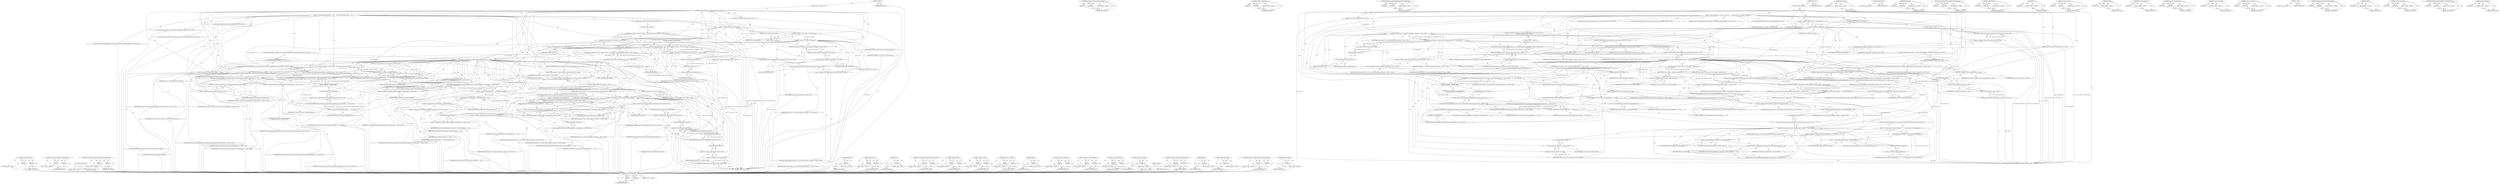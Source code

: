 digraph "GetBrowserContext" {
vulnerable_276 [label=<(METHOD,SetDownloadBehavior)>];
vulnerable_277 [label=<(PARAM,p1)>];
vulnerable_278 [label=<(PARAM,p2)>];
vulnerable_279 [label=<(BLOCK,&lt;empty&gt;,&lt;empty&gt;)>];
vulnerable_280 [label=<(METHOD_RETURN,ANY)>];
vulnerable_256 [label=<(METHOD,content.BrowserContext.GetDownloadManager)>];
vulnerable_257 [label=<(PARAM,p1)>];
vulnerable_258 [label=<(PARAM,p2)>];
vulnerable_259 [label=<(BLOCK,&lt;empty&gt;,&lt;empty&gt;)>];
vulnerable_260 [label=<(METHOD_RETURN,ANY)>];
vulnerable_210 [label=<(METHOD,&lt;operator&gt;.fieldAccess)>];
vulnerable_211 [label=<(PARAM,p1)>];
vulnerable_212 [label=<(PARAM,p2)>];
vulnerable_213 [label=<(BLOCK,&lt;empty&gt;,&lt;empty&gt;)>];
vulnerable_214 [label=<(METHOD_RETURN,ANY)>];
vulnerable_234 [label=<(METHOD,DevToolsDownloadManagerHelper.RemoveFromWebContents)>];
vulnerable_235 [label=<(PARAM,p1)>];
vulnerable_236 [label=<(PARAM,p2)>];
vulnerable_237 [label=<(BLOCK,&lt;empty&gt;,&lt;empty&gt;)>];
vulnerable_238 [label=<(METHOD_RETURN,ANY)>];
vulnerable_6 [label=<(METHOD,&lt;global&gt;)<SUB>1</SUB>>];
vulnerable_7 [label=<(BLOCK,&lt;empty&gt;,&lt;empty&gt;)<SUB>1</SUB>>];
vulnerable_8 [label=<(METHOD,SetDownloadBehavior)<SUB>1</SUB>>];
vulnerable_9 [label="<(PARAM,const std::string&amp; behavior)<SUB>1</SUB>>"];
vulnerable_10 [label="<(PARAM,Maybe&lt;std::string&gt; download_path)<SUB>2</SUB>>"];
vulnerable_11 [label=<(BLOCK,{
   WebContentsImpl* web_contents = GetWebCont...,{
   WebContentsImpl* web_contents = GetWebCont...)<SUB>2</SUB>>];
vulnerable_12 [label="<(LOCAL,WebContentsImpl* web_contents: WebContentsImpl*)<SUB>3</SUB>>"];
vulnerable_13 [label=<(&lt;operator&gt;.assignment,* web_contents = GetWebContents())<SUB>3</SUB>>];
vulnerable_14 [label=<(IDENTIFIER,web_contents,* web_contents = GetWebContents())<SUB>3</SUB>>];
vulnerable_15 [label=<(GetWebContents,GetWebContents())<SUB>3</SUB>>];
vulnerable_16 [label=<(CONTROL_STRUCTURE,IF,if (!web_contents))<SUB>4</SUB>>];
vulnerable_17 [label=<(&lt;operator&gt;.logicalNot,!web_contents)<SUB>4</SUB>>];
vulnerable_18 [label=<(IDENTIFIER,web_contents,!web_contents)<SUB>4</SUB>>];
vulnerable_19 [label=<(BLOCK,&lt;empty&gt;,&lt;empty&gt;)<SUB>5</SUB>>];
vulnerable_20 [label="<(RETURN,return Response::InternalError();,return Response::InternalError();)<SUB>5</SUB>>"];
vulnerable_21 [label="<(Response.InternalError,Response::InternalError())<SUB>5</SUB>>"];
vulnerable_22 [label="<(&lt;operator&gt;.fieldAccess,Response::InternalError)<SUB>5</SUB>>"];
vulnerable_23 [label="<(IDENTIFIER,Response,Response::InternalError())<SUB>5</SUB>>"];
vulnerable_24 [label=<(FIELD_IDENTIFIER,InternalError,InternalError)<SUB>5</SUB>>];
vulnerable_25 [label="<(CONTROL_STRUCTURE,IF,if (behavior == Page::SetDownloadBehavior::BehaviorEnum::Allow &amp;&amp;
      !download_path.isJust()))<SUB>7</SUB>>"];
vulnerable_26 [label="<(&lt;operator&gt;.logicalAnd,behavior == Page::SetDownloadBehavior::Behavior...)<SUB>7</SUB>>"];
vulnerable_27 [label="<(&lt;operator&gt;.equals,behavior == Page::SetDownloadBehavior::Behavior...)<SUB>7</SUB>>"];
vulnerable_28 [label="<(IDENTIFIER,behavior,behavior == Page::SetDownloadBehavior::Behavior...)<SUB>7</SUB>>"];
vulnerable_29 [label="<(&lt;operator&gt;.fieldAccess,Page::SetDownloadBehavior::BehaviorEnum::Allow)<SUB>7</SUB>>"];
vulnerable_30 [label="<(&lt;operator&gt;.fieldAccess,Page::SetDownloadBehavior::BehaviorEnum)<SUB>7</SUB>>"];
vulnerable_31 [label="<(IDENTIFIER,Page,behavior == Page::SetDownloadBehavior::Behavior...)<SUB>7</SUB>>"];
vulnerable_32 [label="<(&lt;operator&gt;.fieldAccess,SetDownloadBehavior::BehaviorEnum)<SUB>7</SUB>>"];
vulnerable_33 [label="<(IDENTIFIER,SetDownloadBehavior,behavior == Page::SetDownloadBehavior::Behavior...)<SUB>7</SUB>>"];
vulnerable_34 [label="<(IDENTIFIER,BehaviorEnum,behavior == Page::SetDownloadBehavior::Behavior...)<SUB>7</SUB>>"];
vulnerable_35 [label=<(FIELD_IDENTIFIER,Allow,Allow)<SUB>7</SUB>>];
vulnerable_36 [label=<(&lt;operator&gt;.logicalNot,!download_path.isJust())<SUB>8</SUB>>];
vulnerable_37 [label=<(isJust,download_path.isJust())<SUB>8</SUB>>];
vulnerable_38 [label=<(&lt;operator&gt;.fieldAccess,download_path.isJust)<SUB>8</SUB>>];
vulnerable_39 [label=<(IDENTIFIER,download_path,download_path.isJust())<SUB>8</SUB>>];
vulnerable_40 [label=<(FIELD_IDENTIFIER,isJust,isJust)<SUB>8</SUB>>];
vulnerable_41 [label=<(BLOCK,&lt;empty&gt;,&lt;empty&gt;)<SUB>9</SUB>>];
vulnerable_42 [label="<(RETURN,return Response::Error(&quot;downloadPath not provid...,return Response::Error(&quot;downloadPath not provid...)<SUB>9</SUB>>"];
vulnerable_43 [label="<(Response.Error,Response::Error(&quot;downloadPath not provided&quot;))<SUB>9</SUB>>"];
vulnerable_44 [label="<(&lt;operator&gt;.fieldAccess,Response::Error)<SUB>9</SUB>>"];
vulnerable_45 [label="<(IDENTIFIER,Response,Response::Error(&quot;downloadPath not provided&quot;))<SUB>9</SUB>>"];
vulnerable_46 [label=<(FIELD_IDENTIFIER,Error,Error)<SUB>9</SUB>>];
vulnerable_47 [label="<(LITERAL,&quot;downloadPath not provided&quot;,Response::Error(&quot;downloadPath not provided&quot;))<SUB>9</SUB>>"];
vulnerable_48 [label="<(CONTROL_STRUCTURE,IF,if (behavior == Page::SetDownloadBehavior::BehaviorEnum::Default))<SUB>11</SUB>>"];
vulnerable_49 [label="<(&lt;operator&gt;.equals,behavior == Page::SetDownloadBehavior::Behavior...)<SUB>11</SUB>>"];
vulnerable_50 [label="<(IDENTIFIER,behavior,behavior == Page::SetDownloadBehavior::Behavior...)<SUB>11</SUB>>"];
vulnerable_51 [label="<(&lt;operator&gt;.fieldAccess,Page::SetDownloadBehavior::BehaviorEnum::Default)<SUB>11</SUB>>"];
vulnerable_52 [label="<(&lt;operator&gt;.fieldAccess,Page::SetDownloadBehavior::BehaviorEnum)<SUB>11</SUB>>"];
vulnerable_53 [label="<(IDENTIFIER,Page,behavior == Page::SetDownloadBehavior::Behavior...)<SUB>11</SUB>>"];
vulnerable_54 [label="<(&lt;operator&gt;.fieldAccess,SetDownloadBehavior::BehaviorEnum)<SUB>11</SUB>>"];
vulnerable_55 [label="<(IDENTIFIER,SetDownloadBehavior,behavior == Page::SetDownloadBehavior::Behavior...)<SUB>11</SUB>>"];
vulnerable_56 [label="<(IDENTIFIER,BehaviorEnum,behavior == Page::SetDownloadBehavior::Behavior...)<SUB>11</SUB>>"];
vulnerable_57 [label=<(FIELD_IDENTIFIER,Default,Default)<SUB>11</SUB>>];
vulnerable_58 [label="<(BLOCK,{
    DevToolsDownloadManagerHelper::RemoveFrom...,{
    DevToolsDownloadManagerHelper::RemoveFrom...)<SUB>11</SUB>>"];
vulnerable_59 [label="<(DevToolsDownloadManagerHelper.RemoveFromWebContents,DevToolsDownloadManagerHelper::RemoveFromWebCon...)<SUB>12</SUB>>"];
vulnerable_60 [label="<(&lt;operator&gt;.fieldAccess,DevToolsDownloadManagerHelper::RemoveFromWebCon...)<SUB>12</SUB>>"];
vulnerable_61 [label="<(IDENTIFIER,DevToolsDownloadManagerHelper,DevToolsDownloadManagerHelper::RemoveFromWebCon...)<SUB>12</SUB>>"];
vulnerable_62 [label=<(FIELD_IDENTIFIER,RemoveFromWebContents,RemoveFromWebContents)<SUB>12</SUB>>];
vulnerable_63 [label="<(IDENTIFIER,web_contents,DevToolsDownloadManagerHelper::RemoveFromWebCon...)<SUB>12</SUB>>"];
vulnerable_64 [label=<(&lt;operator&gt;.assignment,download_manager_delegate_ = nullptr)<SUB>13</SUB>>];
vulnerable_65 [label=<(IDENTIFIER,download_manager_delegate_,download_manager_delegate_ = nullptr)<SUB>13</SUB>>];
vulnerable_66 [label=<(LITERAL,nullptr,download_manager_delegate_ = nullptr)<SUB>13</SUB>>];
vulnerable_67 [label="<(RETURN,return Response::OK();,return Response::OK();)<SUB>14</SUB>>"];
vulnerable_68 [label="<(Response.OK,Response::OK())<SUB>14</SUB>>"];
vulnerable_69 [label="<(&lt;operator&gt;.fieldAccess,Response::OK)<SUB>14</SUB>>"];
vulnerable_70 [label="<(IDENTIFIER,Response,Response::OK())<SUB>14</SUB>>"];
vulnerable_71 [label=<(FIELD_IDENTIFIER,OK,OK)<SUB>14</SUB>>];
vulnerable_72 [label="<(LOCAL,content.BrowserContext* browser_context: content.BrowserContext*)<SUB>17</SUB>>"];
vulnerable_73 [label=<(&lt;operator&gt;.assignment,* browser_context = web_contents-&gt;GetBrowserCon...)<SUB>17</SUB>>];
vulnerable_74 [label=<(IDENTIFIER,browser_context,* browser_context = web_contents-&gt;GetBrowserCon...)<SUB>17</SUB>>];
vulnerable_75 [label=<(GetBrowserContext,web_contents-&gt;GetBrowserContext())<SUB>17</SUB>>];
vulnerable_76 [label=<(&lt;operator&gt;.indirectFieldAccess,web_contents-&gt;GetBrowserContext)<SUB>17</SUB>>];
vulnerable_77 [label=<(IDENTIFIER,web_contents,web_contents-&gt;GetBrowserContext())<SUB>17</SUB>>];
vulnerable_78 [label=<(FIELD_IDENTIFIER,GetBrowserContext,GetBrowserContext)<SUB>17</SUB>>];
vulnerable_79 [label=<(DCHECK,DCHECK(browser_context))<SUB>18</SUB>>];
vulnerable_80 [label=<(IDENTIFIER,browser_context,DCHECK(browser_context))<SUB>18</SUB>>];
vulnerable_81 [label="<(LOCAL,content.DownloadManager* download_manager: content.DownloadManager*)<SUB>19</SUB>>"];
vulnerable_82 [label="<(&lt;operator&gt;.assignment,* download_manager =
      content::BrowserCont...)<SUB>19</SUB>>"];
vulnerable_83 [label="<(IDENTIFIER,download_manager,* download_manager =
      content::BrowserCont...)<SUB>19</SUB>>"];
vulnerable_84 [label="<(content.BrowserContext.GetDownloadManager,content::BrowserContext::GetDownloadManager(bro...)<SUB>20</SUB>>"];
vulnerable_85 [label="<(&lt;operator&gt;.fieldAccess,content::BrowserContext::GetDownloadManager)<SUB>20</SUB>>"];
vulnerable_86 [label="<(&lt;operator&gt;.fieldAccess,content::BrowserContext)<SUB>20</SUB>>"];
vulnerable_87 [label="<(IDENTIFIER,content,content::BrowserContext::GetDownloadManager(bro...)<SUB>20</SUB>>"];
vulnerable_88 [label="<(IDENTIFIER,BrowserContext,content::BrowserContext::GetDownloadManager(bro...)<SUB>20</SUB>>"];
vulnerable_89 [label=<(FIELD_IDENTIFIER,GetDownloadManager,GetDownloadManager)<SUB>20</SUB>>];
vulnerable_90 [label="<(IDENTIFIER,browser_context,content::BrowserContext::GetDownloadManager(bro...)<SUB>20</SUB>>"];
vulnerable_91 [label=<(&lt;operator&gt;.assignment,download_manager_delegate_ =
      DevToolsDown...)<SUB>21</SUB>>];
vulnerable_92 [label=<(IDENTIFIER,download_manager_delegate_,download_manager_delegate_ =
      DevToolsDown...)<SUB>21</SUB>>];
vulnerable_93 [label="<(DevToolsDownloadManagerDelegate.TakeOver,DevToolsDownloadManagerDelegate::TakeOver(downl...)<SUB>22</SUB>>"];
vulnerable_94 [label="<(&lt;operator&gt;.fieldAccess,DevToolsDownloadManagerDelegate::TakeOver)<SUB>22</SUB>>"];
vulnerable_95 [label="<(IDENTIFIER,DevToolsDownloadManagerDelegate,DevToolsDownloadManagerDelegate::TakeOver(downl...)<SUB>22</SUB>>"];
vulnerable_96 [label=<(FIELD_IDENTIFIER,TakeOver,TakeOver)<SUB>22</SUB>>];
vulnerable_97 [label="<(IDENTIFIER,download_manager,DevToolsDownloadManagerDelegate::TakeOver(downl...)<SUB>22</SUB>>"];
vulnerable_98 [label="<(DevToolsDownloadManagerHelper.CreateForWebContents,DevToolsDownloadManagerHelper::CreateForWebCont...)<SUB>24</SUB>>"];
vulnerable_99 [label="<(&lt;operator&gt;.fieldAccess,DevToolsDownloadManagerHelper::CreateForWebCont...)<SUB>24</SUB>>"];
vulnerable_100 [label="<(IDENTIFIER,DevToolsDownloadManagerHelper,DevToolsDownloadManagerHelper::CreateForWebCont...)<SUB>24</SUB>>"];
vulnerable_101 [label=<(FIELD_IDENTIFIER,CreateForWebContents,CreateForWebContents)<SUB>24</SUB>>];
vulnerable_102 [label="<(IDENTIFIER,web_contents,DevToolsDownloadManagerHelper::CreateForWebCont...)<SUB>24</SUB>>"];
vulnerable_103 [label="<(LOCAL,DevToolsDownloadManagerHelper* download_helper: DevToolsDownloadManagerHelper*)<SUB>25</SUB>>"];
vulnerable_104 [label=<(&lt;operator&gt;.assignment,* download_helper =
      DevToolsDownloadManag...)<SUB>25</SUB>>];
vulnerable_105 [label=<(IDENTIFIER,download_helper,* download_helper =
      DevToolsDownloadManag...)<SUB>25</SUB>>];
vulnerable_106 [label="<(DevToolsDownloadManagerHelper.FromWebContents,DevToolsDownloadManagerHelper::FromWebContents(...)<SUB>26</SUB>>"];
vulnerable_107 [label="<(&lt;operator&gt;.fieldAccess,DevToolsDownloadManagerHelper::FromWebContents)<SUB>26</SUB>>"];
vulnerable_108 [label="<(IDENTIFIER,DevToolsDownloadManagerHelper,DevToolsDownloadManagerHelper::FromWebContents(...)<SUB>26</SUB>>"];
vulnerable_109 [label=<(FIELD_IDENTIFIER,FromWebContents,FromWebContents)<SUB>26</SUB>>];
vulnerable_110 [label="<(IDENTIFIER,web_contents,DevToolsDownloadManagerHelper::FromWebContents(...)<SUB>26</SUB>>"];
vulnerable_111 [label=<(SetDownloadBehavior,download_helper-&gt;SetDownloadBehavior(
      Dev...)<SUB>28</SUB>>];
vulnerable_112 [label=<(&lt;operator&gt;.indirectFieldAccess,download_helper-&gt;SetDownloadBehavior)<SUB>28</SUB>>];
vulnerable_113 [label=<(IDENTIFIER,download_helper,download_helper-&gt;SetDownloadBehavior(
      Dev...)<SUB>28</SUB>>];
vulnerable_114 [label=<(FIELD_IDENTIFIER,SetDownloadBehavior,SetDownloadBehavior)<SUB>28</SUB>>];
vulnerable_115 [label="<(&lt;operator&gt;.fieldAccess,DevToolsDownloadManagerHelper::DownloadBehavior...)<SUB>29</SUB>>"];
vulnerable_116 [label="<(&lt;operator&gt;.fieldAccess,DevToolsDownloadManagerHelper::DownloadBehavior)<SUB>29</SUB>>"];
vulnerable_117 [label=<(IDENTIFIER,DevToolsDownloadManagerHelper,download_helper-&gt;SetDownloadBehavior(
      Dev...)<SUB>29</SUB>>];
vulnerable_118 [label=<(IDENTIFIER,DownloadBehavior,download_helper-&gt;SetDownloadBehavior(
      Dev...)<SUB>29</SUB>>];
vulnerable_119 [label=<(FIELD_IDENTIFIER,DENY,DENY)<SUB>29</SUB>>];
vulnerable_120 [label="<(CONTROL_STRUCTURE,IF,if (behavior == Page::SetDownloadBehavior::BehaviorEnum::Allow))<SUB>30</SUB>>"];
vulnerable_121 [label="<(&lt;operator&gt;.equals,behavior == Page::SetDownloadBehavior::Behavior...)<SUB>30</SUB>>"];
vulnerable_122 [label="<(IDENTIFIER,behavior,behavior == Page::SetDownloadBehavior::Behavior...)<SUB>30</SUB>>"];
vulnerable_123 [label="<(&lt;operator&gt;.fieldAccess,Page::SetDownloadBehavior::BehaviorEnum::Allow)<SUB>30</SUB>>"];
vulnerable_124 [label="<(&lt;operator&gt;.fieldAccess,Page::SetDownloadBehavior::BehaviorEnum)<SUB>30</SUB>>"];
vulnerable_125 [label="<(IDENTIFIER,Page,behavior == Page::SetDownloadBehavior::Behavior...)<SUB>30</SUB>>"];
vulnerable_126 [label="<(&lt;operator&gt;.fieldAccess,SetDownloadBehavior::BehaviorEnum)<SUB>30</SUB>>"];
vulnerable_127 [label="<(IDENTIFIER,SetDownloadBehavior,behavior == Page::SetDownloadBehavior::Behavior...)<SUB>30</SUB>>"];
vulnerable_128 [label="<(IDENTIFIER,BehaviorEnum,behavior == Page::SetDownloadBehavior::Behavior...)<SUB>30</SUB>>"];
vulnerable_129 [label=<(FIELD_IDENTIFIER,Allow,Allow)<SUB>30</SUB>>];
vulnerable_130 [label=<(BLOCK,{
    download_helper-&gt;SetDownloadBehavior(
   ...,{
    download_helper-&gt;SetDownloadBehavior(
   ...)<SUB>30</SUB>>];
vulnerable_131 [label=<(SetDownloadBehavior,download_helper-&gt;SetDownloadBehavior(
        D...)<SUB>31</SUB>>];
vulnerable_132 [label=<(&lt;operator&gt;.indirectFieldAccess,download_helper-&gt;SetDownloadBehavior)<SUB>31</SUB>>];
vulnerable_133 [label=<(IDENTIFIER,download_helper,download_helper-&gt;SetDownloadBehavior(
        D...)<SUB>31</SUB>>];
vulnerable_134 [label=<(FIELD_IDENTIFIER,SetDownloadBehavior,SetDownloadBehavior)<SUB>31</SUB>>];
vulnerable_135 [label="<(&lt;operator&gt;.fieldAccess,DevToolsDownloadManagerHelper::DownloadBehavior...)<SUB>32</SUB>>"];
vulnerable_136 [label="<(&lt;operator&gt;.fieldAccess,DevToolsDownloadManagerHelper::DownloadBehavior)<SUB>32</SUB>>"];
vulnerable_137 [label=<(IDENTIFIER,DevToolsDownloadManagerHelper,download_helper-&gt;SetDownloadBehavior(
        D...)<SUB>32</SUB>>];
vulnerable_138 [label=<(IDENTIFIER,DownloadBehavior,download_helper-&gt;SetDownloadBehavior(
        D...)<SUB>32</SUB>>];
vulnerable_139 [label=<(FIELD_IDENTIFIER,ALLOW,ALLOW)<SUB>32</SUB>>];
vulnerable_140 [label=<(SetDownloadPath,download_helper-&gt;SetDownloadPath(download_path....)<SUB>33</SUB>>];
vulnerable_141 [label=<(&lt;operator&gt;.indirectFieldAccess,download_helper-&gt;SetDownloadPath)<SUB>33</SUB>>];
vulnerable_142 [label=<(IDENTIFIER,download_helper,download_helper-&gt;SetDownloadPath(download_path....)<SUB>33</SUB>>];
vulnerable_143 [label=<(FIELD_IDENTIFIER,SetDownloadPath,SetDownloadPath)<SUB>33</SUB>>];
vulnerable_144 [label=<(fromJust,download_path.fromJust())<SUB>33</SUB>>];
vulnerable_145 [label=<(&lt;operator&gt;.fieldAccess,download_path.fromJust)<SUB>33</SUB>>];
vulnerable_146 [label=<(IDENTIFIER,download_path,download_path.fromJust())<SUB>33</SUB>>];
vulnerable_147 [label=<(FIELD_IDENTIFIER,fromJust,fromJust)<SUB>33</SUB>>];
vulnerable_148 [label="<(RETURN,return Response::OK();,return Response::OK();)<SUB>36</SUB>>"];
vulnerable_149 [label="<(Response.OK,Response::OK())<SUB>36</SUB>>"];
vulnerable_150 [label="<(&lt;operator&gt;.fieldAccess,Response::OK)<SUB>36</SUB>>"];
vulnerable_151 [label="<(IDENTIFIER,Response,Response::OK())<SUB>36</SUB>>"];
vulnerable_152 [label=<(FIELD_IDENTIFIER,OK,OK)<SUB>36</SUB>>];
vulnerable_153 [label=<(METHOD_RETURN,Response)<SUB>1</SUB>>];
vulnerable_155 [label=<(METHOD_RETURN,ANY)<SUB>1</SUB>>];
vulnerable_239 [label=<(METHOD,Response.OK)>];
vulnerable_240 [label=<(PARAM,p1)>];
vulnerable_241 [label=<(BLOCK,&lt;empty&gt;,&lt;empty&gt;)>];
vulnerable_242 [label=<(METHOD_RETURN,ANY)>];
vulnerable_199 [label=<(METHOD,GetWebContents)>];
vulnerable_200 [label=<(BLOCK,&lt;empty&gt;,&lt;empty&gt;)>];
vulnerable_201 [label=<(METHOD_RETURN,ANY)>];
vulnerable_229 [label=<(METHOD,Response.Error)>];
vulnerable_230 [label=<(PARAM,p1)>];
vulnerable_231 [label=<(PARAM,p2)>];
vulnerable_232 [label=<(BLOCK,&lt;empty&gt;,&lt;empty&gt;)>];
vulnerable_233 [label=<(METHOD_RETURN,ANY)>];
vulnerable_271 [label=<(METHOD,DevToolsDownloadManagerHelper.FromWebContents)>];
vulnerable_272 [label=<(PARAM,p1)>];
vulnerable_273 [label=<(PARAM,p2)>];
vulnerable_274 [label=<(BLOCK,&lt;empty&gt;,&lt;empty&gt;)>];
vulnerable_275 [label=<(METHOD_RETURN,ANY)>];
vulnerable_281 [label=<(METHOD,SetDownloadPath)>];
vulnerable_282 [label=<(PARAM,p1)>];
vulnerable_283 [label=<(PARAM,p2)>];
vulnerable_284 [label=<(BLOCK,&lt;empty&gt;,&lt;empty&gt;)>];
vulnerable_285 [label=<(METHOD_RETURN,ANY)>];
vulnerable_225 [label=<(METHOD,isJust)>];
vulnerable_226 [label=<(PARAM,p1)>];
vulnerable_227 [label=<(BLOCK,&lt;empty&gt;,&lt;empty&gt;)>];
vulnerable_228 [label=<(METHOD_RETURN,ANY)>];
vulnerable_220 [label=<(METHOD,&lt;operator&gt;.equals)>];
vulnerable_221 [label=<(PARAM,p1)>];
vulnerable_222 [label=<(PARAM,p2)>];
vulnerable_223 [label=<(BLOCK,&lt;empty&gt;,&lt;empty&gt;)>];
vulnerable_224 [label=<(METHOD_RETURN,ANY)>];
vulnerable_286 [label=<(METHOD,fromJust)>];
vulnerable_287 [label=<(PARAM,p1)>];
vulnerable_288 [label=<(BLOCK,&lt;empty&gt;,&lt;empty&gt;)>];
vulnerable_289 [label=<(METHOD_RETURN,ANY)>];
vulnerable_206 [label=<(METHOD,Response.InternalError)>];
vulnerable_207 [label=<(PARAM,p1)>];
vulnerable_208 [label=<(BLOCK,&lt;empty&gt;,&lt;empty&gt;)>];
vulnerable_209 [label=<(METHOD_RETURN,ANY)>];
vulnerable_247 [label=<(METHOD,&lt;operator&gt;.indirectFieldAccess)>];
vulnerable_248 [label=<(PARAM,p1)>];
vulnerable_249 [label=<(PARAM,p2)>];
vulnerable_250 [label=<(BLOCK,&lt;empty&gt;,&lt;empty&gt;)>];
vulnerable_251 [label=<(METHOD_RETURN,ANY)>];
vulnerable_202 [label=<(METHOD,&lt;operator&gt;.logicalNot)>];
vulnerable_203 [label=<(PARAM,p1)>];
vulnerable_204 [label=<(BLOCK,&lt;empty&gt;,&lt;empty&gt;)>];
vulnerable_205 [label=<(METHOD_RETURN,ANY)>];
vulnerable_194 [label=<(METHOD,&lt;operator&gt;.assignment)>];
vulnerable_195 [label=<(PARAM,p1)>];
vulnerable_196 [label=<(PARAM,p2)>];
vulnerable_197 [label=<(BLOCK,&lt;empty&gt;,&lt;empty&gt;)>];
vulnerable_198 [label=<(METHOD_RETURN,ANY)>];
vulnerable_188 [label=<(METHOD,&lt;global&gt;)<SUB>1</SUB>>];
vulnerable_189 [label=<(BLOCK,&lt;empty&gt;,&lt;empty&gt;)>];
vulnerable_190 [label=<(METHOD_RETURN,ANY)>];
vulnerable_261 [label=<(METHOD,DevToolsDownloadManagerDelegate.TakeOver)>];
vulnerable_262 [label=<(PARAM,p1)>];
vulnerable_263 [label=<(PARAM,p2)>];
vulnerable_264 [label=<(BLOCK,&lt;empty&gt;,&lt;empty&gt;)>];
vulnerable_265 [label=<(METHOD_RETURN,ANY)>];
vulnerable_252 [label=<(METHOD,DCHECK)>];
vulnerable_253 [label=<(PARAM,p1)>];
vulnerable_254 [label=<(BLOCK,&lt;empty&gt;,&lt;empty&gt;)>];
vulnerable_255 [label=<(METHOD_RETURN,ANY)>];
vulnerable_215 [label=<(METHOD,&lt;operator&gt;.logicalAnd)>];
vulnerable_216 [label=<(PARAM,p1)>];
vulnerable_217 [label=<(PARAM,p2)>];
vulnerable_218 [label=<(BLOCK,&lt;empty&gt;,&lt;empty&gt;)>];
vulnerable_219 [label=<(METHOD_RETURN,ANY)>];
vulnerable_266 [label=<(METHOD,DevToolsDownloadManagerHelper.CreateForWebContents)>];
vulnerable_267 [label=<(PARAM,p1)>];
vulnerable_268 [label=<(PARAM,p2)>];
vulnerable_269 [label=<(BLOCK,&lt;empty&gt;,&lt;empty&gt;)>];
vulnerable_270 [label=<(METHOD_RETURN,ANY)>];
vulnerable_243 [label=<(METHOD,GetBrowserContext)>];
vulnerable_244 [label=<(PARAM,p1)>];
vulnerable_245 [label=<(BLOCK,&lt;empty&gt;,&lt;empty&gt;)>];
vulnerable_246 [label=<(METHOD_RETURN,ANY)>];
fixed_288 [label=<(METHOD,SetDownloadBehavior)>];
fixed_289 [label=<(PARAM,p1)>];
fixed_290 [label=<(PARAM,p2)>];
fixed_291 [label=<(BLOCK,&lt;empty&gt;,&lt;empty&gt;)>];
fixed_292 [label=<(METHOD_RETURN,ANY)>];
fixed_268 [label=<(METHOD,content.BrowserContext.GetDownloadManager)>];
fixed_269 [label=<(PARAM,p1)>];
fixed_270 [label=<(PARAM,p2)>];
fixed_271 [label=<(BLOCK,&lt;empty&gt;,&lt;empty&gt;)>];
fixed_272 [label=<(METHOD_RETURN,ANY)>];
fixed_225 [label=<(METHOD,GetWebContents)>];
fixed_226 [label=<(BLOCK,&lt;empty&gt;,&lt;empty&gt;)>];
fixed_227 [label=<(METHOD_RETURN,ANY)>];
fixed_246 [label=<(METHOD,DevToolsDownloadManagerHelper.RemoveFromWebContents)>];
fixed_247 [label=<(PARAM,p1)>];
fixed_248 [label=<(PARAM,p2)>];
fixed_249 [label=<(BLOCK,&lt;empty&gt;,&lt;empty&gt;)>];
fixed_250 [label=<(METHOD_RETURN,ANY)>];
fixed_6 [label=<(METHOD,&lt;global&gt;)<SUB>1</SUB>>];
fixed_7 [label=<(BLOCK,&lt;empty&gt;,&lt;empty&gt;)<SUB>1</SUB>>];
fixed_8 [label=<(METHOD,SetDownloadBehavior)<SUB>1</SUB>>];
fixed_9 [label="<(PARAM,const std::string&amp; behavior)<SUB>1</SUB>>"];
fixed_10 [label="<(PARAM,Maybe&lt;std::string&gt; download_path)<SUB>2</SUB>>"];
fixed_11 [label=<(BLOCK,{
  if (!allow_set_download_behavior_)
    retu...,{
  if (!allow_set_download_behavior_)
    retu...)<SUB>2</SUB>>];
fixed_12 [label=<(CONTROL_STRUCTURE,IF,if (!allow_set_download_behavior_))<SUB>3</SUB>>];
fixed_13 [label=<(&lt;operator&gt;.logicalNot,!allow_set_download_behavior_)<SUB>3</SUB>>];
fixed_14 [label=<(IDENTIFIER,allow_set_download_behavior_,!allow_set_download_behavior_)<SUB>3</SUB>>];
fixed_15 [label=<(BLOCK,&lt;empty&gt;,&lt;empty&gt;)<SUB>4</SUB>>];
fixed_16 [label="<(RETURN,return Response::Error(&quot;Not allowed.&quot;);,return Response::Error(&quot;Not allowed.&quot;);)<SUB>4</SUB>>"];
fixed_17 [label="<(Response.Error,Response::Error(&quot;Not allowed.&quot;))<SUB>4</SUB>>"];
fixed_18 [label="<(&lt;operator&gt;.fieldAccess,Response::Error)<SUB>4</SUB>>"];
fixed_19 [label="<(IDENTIFIER,Response,Response::Error(&quot;Not allowed.&quot;))<SUB>4</SUB>>"];
fixed_20 [label=<(FIELD_IDENTIFIER,Error,Error)<SUB>4</SUB>>];
fixed_21 [label="<(LITERAL,&quot;Not allowed.&quot;,Response::Error(&quot;Not allowed.&quot;))<SUB>4</SUB>>"];
fixed_22 [label="<(LOCAL,WebContentsImpl* web_contents: WebContentsImpl*)<SUB>6</SUB>>"];
fixed_23 [label=<(&lt;operator&gt;.assignment,* web_contents = GetWebContents())<SUB>6</SUB>>];
fixed_24 [label=<(IDENTIFIER,web_contents,* web_contents = GetWebContents())<SUB>6</SUB>>];
fixed_25 [label=<(GetWebContents,GetWebContents())<SUB>6</SUB>>];
fixed_26 [label=<(CONTROL_STRUCTURE,IF,if (!web_contents))<SUB>7</SUB>>];
fixed_27 [label=<(&lt;operator&gt;.logicalNot,!web_contents)<SUB>7</SUB>>];
fixed_28 [label=<(IDENTIFIER,web_contents,!web_contents)<SUB>7</SUB>>];
fixed_29 [label=<(BLOCK,&lt;empty&gt;,&lt;empty&gt;)<SUB>8</SUB>>];
fixed_30 [label="<(RETURN,return Response::InternalError();,return Response::InternalError();)<SUB>8</SUB>>"];
fixed_31 [label="<(Response.InternalError,Response::InternalError())<SUB>8</SUB>>"];
fixed_32 [label="<(&lt;operator&gt;.fieldAccess,Response::InternalError)<SUB>8</SUB>>"];
fixed_33 [label="<(IDENTIFIER,Response,Response::InternalError())<SUB>8</SUB>>"];
fixed_34 [label=<(FIELD_IDENTIFIER,InternalError,InternalError)<SUB>8</SUB>>];
fixed_35 [label="<(CONTROL_STRUCTURE,IF,if (behavior == Page::SetDownloadBehavior::BehaviorEnum::Allow &amp;&amp;
      !download_path.isJust()))<SUB>10</SUB>>"];
fixed_36 [label="<(&lt;operator&gt;.logicalAnd,behavior == Page::SetDownloadBehavior::Behavior...)<SUB>10</SUB>>"];
fixed_37 [label="<(&lt;operator&gt;.equals,behavior == Page::SetDownloadBehavior::Behavior...)<SUB>10</SUB>>"];
fixed_38 [label="<(IDENTIFIER,behavior,behavior == Page::SetDownloadBehavior::Behavior...)<SUB>10</SUB>>"];
fixed_39 [label="<(&lt;operator&gt;.fieldAccess,Page::SetDownloadBehavior::BehaviorEnum::Allow)<SUB>10</SUB>>"];
fixed_40 [label="<(&lt;operator&gt;.fieldAccess,Page::SetDownloadBehavior::BehaviorEnum)<SUB>10</SUB>>"];
fixed_41 [label="<(IDENTIFIER,Page,behavior == Page::SetDownloadBehavior::Behavior...)<SUB>10</SUB>>"];
fixed_42 [label="<(&lt;operator&gt;.fieldAccess,SetDownloadBehavior::BehaviorEnum)<SUB>10</SUB>>"];
fixed_43 [label="<(IDENTIFIER,SetDownloadBehavior,behavior == Page::SetDownloadBehavior::Behavior...)<SUB>10</SUB>>"];
fixed_44 [label="<(IDENTIFIER,BehaviorEnum,behavior == Page::SetDownloadBehavior::Behavior...)<SUB>10</SUB>>"];
fixed_45 [label=<(FIELD_IDENTIFIER,Allow,Allow)<SUB>10</SUB>>];
fixed_46 [label=<(&lt;operator&gt;.logicalNot,!download_path.isJust())<SUB>11</SUB>>];
fixed_47 [label=<(isJust,download_path.isJust())<SUB>11</SUB>>];
fixed_48 [label=<(&lt;operator&gt;.fieldAccess,download_path.isJust)<SUB>11</SUB>>];
fixed_49 [label=<(IDENTIFIER,download_path,download_path.isJust())<SUB>11</SUB>>];
fixed_50 [label=<(FIELD_IDENTIFIER,isJust,isJust)<SUB>11</SUB>>];
fixed_51 [label=<(BLOCK,&lt;empty&gt;,&lt;empty&gt;)<SUB>12</SUB>>];
fixed_52 [label="<(RETURN,return Response::Error(&quot;downloadPath not provid...,return Response::Error(&quot;downloadPath not provid...)<SUB>12</SUB>>"];
fixed_53 [label="<(Response.Error,Response::Error(&quot;downloadPath not provided&quot;))<SUB>12</SUB>>"];
fixed_54 [label="<(&lt;operator&gt;.fieldAccess,Response::Error)<SUB>12</SUB>>"];
fixed_55 [label="<(IDENTIFIER,Response,Response::Error(&quot;downloadPath not provided&quot;))<SUB>12</SUB>>"];
fixed_56 [label=<(FIELD_IDENTIFIER,Error,Error)<SUB>12</SUB>>];
fixed_57 [label="<(LITERAL,&quot;downloadPath not provided&quot;,Response::Error(&quot;downloadPath not provided&quot;))<SUB>12</SUB>>"];
fixed_58 [label="<(CONTROL_STRUCTURE,IF,if (behavior == Page::SetDownloadBehavior::BehaviorEnum::Default))<SUB>14</SUB>>"];
fixed_59 [label="<(&lt;operator&gt;.equals,behavior == Page::SetDownloadBehavior::Behavior...)<SUB>14</SUB>>"];
fixed_60 [label="<(IDENTIFIER,behavior,behavior == Page::SetDownloadBehavior::Behavior...)<SUB>14</SUB>>"];
fixed_61 [label="<(&lt;operator&gt;.fieldAccess,Page::SetDownloadBehavior::BehaviorEnum::Default)<SUB>14</SUB>>"];
fixed_62 [label="<(&lt;operator&gt;.fieldAccess,Page::SetDownloadBehavior::BehaviorEnum)<SUB>14</SUB>>"];
fixed_63 [label="<(IDENTIFIER,Page,behavior == Page::SetDownloadBehavior::Behavior...)<SUB>14</SUB>>"];
fixed_64 [label="<(&lt;operator&gt;.fieldAccess,SetDownloadBehavior::BehaviorEnum)<SUB>14</SUB>>"];
fixed_65 [label="<(IDENTIFIER,SetDownloadBehavior,behavior == Page::SetDownloadBehavior::Behavior...)<SUB>14</SUB>>"];
fixed_66 [label="<(IDENTIFIER,BehaviorEnum,behavior == Page::SetDownloadBehavior::Behavior...)<SUB>14</SUB>>"];
fixed_67 [label=<(FIELD_IDENTIFIER,Default,Default)<SUB>14</SUB>>];
fixed_68 [label="<(BLOCK,{
    DevToolsDownloadManagerHelper::RemoveFrom...,{
    DevToolsDownloadManagerHelper::RemoveFrom...)<SUB>14</SUB>>"];
fixed_69 [label="<(DevToolsDownloadManagerHelper.RemoveFromWebContents,DevToolsDownloadManagerHelper::RemoveFromWebCon...)<SUB>15</SUB>>"];
fixed_70 [label="<(&lt;operator&gt;.fieldAccess,DevToolsDownloadManagerHelper::RemoveFromWebCon...)<SUB>15</SUB>>"];
fixed_71 [label="<(IDENTIFIER,DevToolsDownloadManagerHelper,DevToolsDownloadManagerHelper::RemoveFromWebCon...)<SUB>15</SUB>>"];
fixed_72 [label=<(FIELD_IDENTIFIER,RemoveFromWebContents,RemoveFromWebContents)<SUB>15</SUB>>];
fixed_73 [label="<(IDENTIFIER,web_contents,DevToolsDownloadManagerHelper::RemoveFromWebCon...)<SUB>15</SUB>>"];
fixed_74 [label=<(&lt;operator&gt;.assignment,download_manager_delegate_ = nullptr)<SUB>16</SUB>>];
fixed_75 [label=<(IDENTIFIER,download_manager_delegate_,download_manager_delegate_ = nullptr)<SUB>16</SUB>>];
fixed_76 [label=<(LITERAL,nullptr,download_manager_delegate_ = nullptr)<SUB>16</SUB>>];
fixed_77 [label="<(RETURN,return Response::OK();,return Response::OK();)<SUB>17</SUB>>"];
fixed_78 [label="<(Response.OK,Response::OK())<SUB>17</SUB>>"];
fixed_79 [label="<(&lt;operator&gt;.fieldAccess,Response::OK)<SUB>17</SUB>>"];
fixed_80 [label="<(IDENTIFIER,Response,Response::OK())<SUB>17</SUB>>"];
fixed_81 [label=<(FIELD_IDENTIFIER,OK,OK)<SUB>17</SUB>>];
fixed_82 [label="<(LOCAL,content.BrowserContext* browser_context: content.BrowserContext*)<SUB>20</SUB>>"];
fixed_83 [label=<(&lt;operator&gt;.assignment,* browser_context = web_contents-&gt;GetBrowserCon...)<SUB>20</SUB>>];
fixed_84 [label=<(IDENTIFIER,browser_context,* browser_context = web_contents-&gt;GetBrowserCon...)<SUB>20</SUB>>];
fixed_85 [label=<(GetBrowserContext,web_contents-&gt;GetBrowserContext())<SUB>20</SUB>>];
fixed_86 [label=<(&lt;operator&gt;.indirectFieldAccess,web_contents-&gt;GetBrowserContext)<SUB>20</SUB>>];
fixed_87 [label=<(IDENTIFIER,web_contents,web_contents-&gt;GetBrowserContext())<SUB>20</SUB>>];
fixed_88 [label=<(FIELD_IDENTIFIER,GetBrowserContext,GetBrowserContext)<SUB>20</SUB>>];
fixed_89 [label=<(DCHECK,DCHECK(browser_context))<SUB>21</SUB>>];
fixed_90 [label=<(IDENTIFIER,browser_context,DCHECK(browser_context))<SUB>21</SUB>>];
fixed_91 [label="<(LOCAL,content.DownloadManager* download_manager: content.DownloadManager*)<SUB>22</SUB>>"];
fixed_92 [label="<(&lt;operator&gt;.assignment,* download_manager =
      content::BrowserCont...)<SUB>22</SUB>>"];
fixed_93 [label="<(IDENTIFIER,download_manager,* download_manager =
      content::BrowserCont...)<SUB>22</SUB>>"];
fixed_94 [label="<(content.BrowserContext.GetDownloadManager,content::BrowserContext::GetDownloadManager(bro...)<SUB>23</SUB>>"];
fixed_95 [label="<(&lt;operator&gt;.fieldAccess,content::BrowserContext::GetDownloadManager)<SUB>23</SUB>>"];
fixed_96 [label="<(&lt;operator&gt;.fieldAccess,content::BrowserContext)<SUB>23</SUB>>"];
fixed_97 [label="<(IDENTIFIER,content,content::BrowserContext::GetDownloadManager(bro...)<SUB>23</SUB>>"];
fixed_98 [label="<(IDENTIFIER,BrowserContext,content::BrowserContext::GetDownloadManager(bro...)<SUB>23</SUB>>"];
fixed_99 [label=<(FIELD_IDENTIFIER,GetDownloadManager,GetDownloadManager)<SUB>23</SUB>>];
fixed_100 [label="<(IDENTIFIER,browser_context,content::BrowserContext::GetDownloadManager(bro...)<SUB>23</SUB>>"];
fixed_101 [label=<(&lt;operator&gt;.assignment,download_manager_delegate_ =
      DevToolsDown...)<SUB>24</SUB>>];
fixed_102 [label=<(IDENTIFIER,download_manager_delegate_,download_manager_delegate_ =
      DevToolsDown...)<SUB>24</SUB>>];
fixed_103 [label="<(DevToolsDownloadManagerDelegate.TakeOver,DevToolsDownloadManagerDelegate::TakeOver(downl...)<SUB>25</SUB>>"];
fixed_104 [label="<(&lt;operator&gt;.fieldAccess,DevToolsDownloadManagerDelegate::TakeOver)<SUB>25</SUB>>"];
fixed_105 [label="<(IDENTIFIER,DevToolsDownloadManagerDelegate,DevToolsDownloadManagerDelegate::TakeOver(downl...)<SUB>25</SUB>>"];
fixed_106 [label=<(FIELD_IDENTIFIER,TakeOver,TakeOver)<SUB>25</SUB>>];
fixed_107 [label="<(IDENTIFIER,download_manager,DevToolsDownloadManagerDelegate::TakeOver(downl...)<SUB>25</SUB>>"];
fixed_108 [label="<(DevToolsDownloadManagerHelper.CreateForWebContents,DevToolsDownloadManagerHelper::CreateForWebCont...)<SUB>27</SUB>>"];
fixed_109 [label="<(&lt;operator&gt;.fieldAccess,DevToolsDownloadManagerHelper::CreateForWebCont...)<SUB>27</SUB>>"];
fixed_110 [label="<(IDENTIFIER,DevToolsDownloadManagerHelper,DevToolsDownloadManagerHelper::CreateForWebCont...)<SUB>27</SUB>>"];
fixed_111 [label=<(FIELD_IDENTIFIER,CreateForWebContents,CreateForWebContents)<SUB>27</SUB>>];
fixed_112 [label="<(IDENTIFIER,web_contents,DevToolsDownloadManagerHelper::CreateForWebCont...)<SUB>27</SUB>>"];
fixed_113 [label="<(LOCAL,DevToolsDownloadManagerHelper* download_helper: DevToolsDownloadManagerHelper*)<SUB>28</SUB>>"];
fixed_114 [label=<(&lt;operator&gt;.assignment,* download_helper =
      DevToolsDownloadManag...)<SUB>28</SUB>>];
fixed_115 [label=<(IDENTIFIER,download_helper,* download_helper =
      DevToolsDownloadManag...)<SUB>28</SUB>>];
fixed_116 [label="<(DevToolsDownloadManagerHelper.FromWebContents,DevToolsDownloadManagerHelper::FromWebContents(...)<SUB>29</SUB>>"];
fixed_117 [label="<(&lt;operator&gt;.fieldAccess,DevToolsDownloadManagerHelper::FromWebContents)<SUB>29</SUB>>"];
fixed_118 [label="<(IDENTIFIER,DevToolsDownloadManagerHelper,DevToolsDownloadManagerHelper::FromWebContents(...)<SUB>29</SUB>>"];
fixed_119 [label=<(FIELD_IDENTIFIER,FromWebContents,FromWebContents)<SUB>29</SUB>>];
fixed_120 [label="<(IDENTIFIER,web_contents,DevToolsDownloadManagerHelper::FromWebContents(...)<SUB>29</SUB>>"];
fixed_121 [label=<(SetDownloadBehavior,download_helper-&gt;SetDownloadBehavior(
      Dev...)<SUB>31</SUB>>];
fixed_122 [label=<(&lt;operator&gt;.indirectFieldAccess,download_helper-&gt;SetDownloadBehavior)<SUB>31</SUB>>];
fixed_123 [label=<(IDENTIFIER,download_helper,download_helper-&gt;SetDownloadBehavior(
      Dev...)<SUB>31</SUB>>];
fixed_124 [label=<(FIELD_IDENTIFIER,SetDownloadBehavior,SetDownloadBehavior)<SUB>31</SUB>>];
fixed_125 [label="<(&lt;operator&gt;.fieldAccess,DevToolsDownloadManagerHelper::DownloadBehavior...)<SUB>32</SUB>>"];
fixed_126 [label="<(&lt;operator&gt;.fieldAccess,DevToolsDownloadManagerHelper::DownloadBehavior)<SUB>32</SUB>>"];
fixed_127 [label=<(IDENTIFIER,DevToolsDownloadManagerHelper,download_helper-&gt;SetDownloadBehavior(
      Dev...)<SUB>32</SUB>>];
fixed_128 [label=<(IDENTIFIER,DownloadBehavior,download_helper-&gt;SetDownloadBehavior(
      Dev...)<SUB>32</SUB>>];
fixed_129 [label=<(FIELD_IDENTIFIER,DENY,DENY)<SUB>32</SUB>>];
fixed_130 [label="<(CONTROL_STRUCTURE,IF,if (behavior == Page::SetDownloadBehavior::BehaviorEnum::Allow))<SUB>33</SUB>>"];
fixed_131 [label="<(&lt;operator&gt;.equals,behavior == Page::SetDownloadBehavior::Behavior...)<SUB>33</SUB>>"];
fixed_132 [label="<(IDENTIFIER,behavior,behavior == Page::SetDownloadBehavior::Behavior...)<SUB>33</SUB>>"];
fixed_133 [label="<(&lt;operator&gt;.fieldAccess,Page::SetDownloadBehavior::BehaviorEnum::Allow)<SUB>33</SUB>>"];
fixed_134 [label="<(&lt;operator&gt;.fieldAccess,Page::SetDownloadBehavior::BehaviorEnum)<SUB>33</SUB>>"];
fixed_135 [label="<(IDENTIFIER,Page,behavior == Page::SetDownloadBehavior::Behavior...)<SUB>33</SUB>>"];
fixed_136 [label="<(&lt;operator&gt;.fieldAccess,SetDownloadBehavior::BehaviorEnum)<SUB>33</SUB>>"];
fixed_137 [label="<(IDENTIFIER,SetDownloadBehavior,behavior == Page::SetDownloadBehavior::Behavior...)<SUB>33</SUB>>"];
fixed_138 [label="<(IDENTIFIER,BehaviorEnum,behavior == Page::SetDownloadBehavior::Behavior...)<SUB>33</SUB>>"];
fixed_139 [label=<(FIELD_IDENTIFIER,Allow,Allow)<SUB>33</SUB>>];
fixed_140 [label=<(BLOCK,{
    download_helper-&gt;SetDownloadBehavior(
   ...,{
    download_helper-&gt;SetDownloadBehavior(
   ...)<SUB>33</SUB>>];
fixed_141 [label=<(SetDownloadBehavior,download_helper-&gt;SetDownloadBehavior(
        D...)<SUB>34</SUB>>];
fixed_142 [label=<(&lt;operator&gt;.indirectFieldAccess,download_helper-&gt;SetDownloadBehavior)<SUB>34</SUB>>];
fixed_143 [label=<(IDENTIFIER,download_helper,download_helper-&gt;SetDownloadBehavior(
        D...)<SUB>34</SUB>>];
fixed_144 [label=<(FIELD_IDENTIFIER,SetDownloadBehavior,SetDownloadBehavior)<SUB>34</SUB>>];
fixed_145 [label="<(&lt;operator&gt;.fieldAccess,DevToolsDownloadManagerHelper::DownloadBehavior...)<SUB>35</SUB>>"];
fixed_146 [label="<(&lt;operator&gt;.fieldAccess,DevToolsDownloadManagerHelper::DownloadBehavior)<SUB>35</SUB>>"];
fixed_147 [label=<(IDENTIFIER,DevToolsDownloadManagerHelper,download_helper-&gt;SetDownloadBehavior(
        D...)<SUB>35</SUB>>];
fixed_148 [label=<(IDENTIFIER,DownloadBehavior,download_helper-&gt;SetDownloadBehavior(
        D...)<SUB>35</SUB>>];
fixed_149 [label=<(FIELD_IDENTIFIER,ALLOW,ALLOW)<SUB>35</SUB>>];
fixed_150 [label=<(SetDownloadPath,download_helper-&gt;SetDownloadPath(download_path....)<SUB>36</SUB>>];
fixed_151 [label=<(&lt;operator&gt;.indirectFieldAccess,download_helper-&gt;SetDownloadPath)<SUB>36</SUB>>];
fixed_152 [label=<(IDENTIFIER,download_helper,download_helper-&gt;SetDownloadPath(download_path....)<SUB>36</SUB>>];
fixed_153 [label=<(FIELD_IDENTIFIER,SetDownloadPath,SetDownloadPath)<SUB>36</SUB>>];
fixed_154 [label=<(fromJust,download_path.fromJust())<SUB>36</SUB>>];
fixed_155 [label=<(&lt;operator&gt;.fieldAccess,download_path.fromJust)<SUB>36</SUB>>];
fixed_156 [label=<(IDENTIFIER,download_path,download_path.fromJust())<SUB>36</SUB>>];
fixed_157 [label=<(FIELD_IDENTIFIER,fromJust,fromJust)<SUB>36</SUB>>];
fixed_158 [label="<(RETURN,return Response::OK();,return Response::OK();)<SUB>39</SUB>>"];
fixed_159 [label="<(Response.OK,Response::OK())<SUB>39</SUB>>"];
fixed_160 [label="<(&lt;operator&gt;.fieldAccess,Response::OK)<SUB>39</SUB>>"];
fixed_161 [label="<(IDENTIFIER,Response,Response::OK())<SUB>39</SUB>>"];
fixed_162 [label=<(FIELD_IDENTIFIER,OK,OK)<SUB>39</SUB>>];
fixed_163 [label=<(METHOD_RETURN,Response)<SUB>1</SUB>>];
fixed_165 [label=<(METHOD_RETURN,ANY)<SUB>1</SUB>>];
fixed_251 [label=<(METHOD,Response.OK)>];
fixed_252 [label=<(PARAM,p1)>];
fixed_253 [label=<(BLOCK,&lt;empty&gt;,&lt;empty&gt;)>];
fixed_254 [label=<(METHOD_RETURN,ANY)>];
fixed_210 [label=<(METHOD,Response.Error)>];
fixed_211 [label=<(PARAM,p1)>];
fixed_212 [label=<(PARAM,p2)>];
fixed_213 [label=<(BLOCK,&lt;empty&gt;,&lt;empty&gt;)>];
fixed_214 [label=<(METHOD_RETURN,ANY)>];
fixed_242 [label=<(METHOD,isJust)>];
fixed_243 [label=<(PARAM,p1)>];
fixed_244 [label=<(BLOCK,&lt;empty&gt;,&lt;empty&gt;)>];
fixed_245 [label=<(METHOD_RETURN,ANY)>];
fixed_283 [label=<(METHOD,DevToolsDownloadManagerHelper.FromWebContents)>];
fixed_284 [label=<(PARAM,p1)>];
fixed_285 [label=<(PARAM,p2)>];
fixed_286 [label=<(BLOCK,&lt;empty&gt;,&lt;empty&gt;)>];
fixed_287 [label=<(METHOD_RETURN,ANY)>];
fixed_293 [label=<(METHOD,SetDownloadPath)>];
fixed_294 [label=<(PARAM,p1)>];
fixed_295 [label=<(PARAM,p2)>];
fixed_296 [label=<(BLOCK,&lt;empty&gt;,&lt;empty&gt;)>];
fixed_297 [label=<(METHOD_RETURN,ANY)>];
fixed_237 [label=<(METHOD,&lt;operator&gt;.equals)>];
fixed_238 [label=<(PARAM,p1)>];
fixed_239 [label=<(PARAM,p2)>];
fixed_240 [label=<(BLOCK,&lt;empty&gt;,&lt;empty&gt;)>];
fixed_241 [label=<(METHOD_RETURN,ANY)>];
fixed_232 [label=<(METHOD,&lt;operator&gt;.logicalAnd)>];
fixed_233 [label=<(PARAM,p1)>];
fixed_234 [label=<(PARAM,p2)>];
fixed_235 [label=<(BLOCK,&lt;empty&gt;,&lt;empty&gt;)>];
fixed_236 [label=<(METHOD_RETURN,ANY)>];
fixed_298 [label=<(METHOD,fromJust)>];
fixed_299 [label=<(PARAM,p1)>];
fixed_300 [label=<(BLOCK,&lt;empty&gt;,&lt;empty&gt;)>];
fixed_301 [label=<(METHOD_RETURN,ANY)>];
fixed_220 [label=<(METHOD,&lt;operator&gt;.assignment)>];
fixed_221 [label=<(PARAM,p1)>];
fixed_222 [label=<(PARAM,p2)>];
fixed_223 [label=<(BLOCK,&lt;empty&gt;,&lt;empty&gt;)>];
fixed_224 [label=<(METHOD_RETURN,ANY)>];
fixed_259 [label=<(METHOD,&lt;operator&gt;.indirectFieldAccess)>];
fixed_260 [label=<(PARAM,p1)>];
fixed_261 [label=<(PARAM,p2)>];
fixed_262 [label=<(BLOCK,&lt;empty&gt;,&lt;empty&gt;)>];
fixed_263 [label=<(METHOD_RETURN,ANY)>];
fixed_215 [label=<(METHOD,&lt;operator&gt;.fieldAccess)>];
fixed_216 [label=<(PARAM,p1)>];
fixed_217 [label=<(PARAM,p2)>];
fixed_218 [label=<(BLOCK,&lt;empty&gt;,&lt;empty&gt;)>];
fixed_219 [label=<(METHOD_RETURN,ANY)>];
fixed_206 [label=<(METHOD,&lt;operator&gt;.logicalNot)>];
fixed_207 [label=<(PARAM,p1)>];
fixed_208 [label=<(BLOCK,&lt;empty&gt;,&lt;empty&gt;)>];
fixed_209 [label=<(METHOD_RETURN,ANY)>];
fixed_200 [label=<(METHOD,&lt;global&gt;)<SUB>1</SUB>>];
fixed_201 [label=<(BLOCK,&lt;empty&gt;,&lt;empty&gt;)>];
fixed_202 [label=<(METHOD_RETURN,ANY)>];
fixed_273 [label=<(METHOD,DevToolsDownloadManagerDelegate.TakeOver)>];
fixed_274 [label=<(PARAM,p1)>];
fixed_275 [label=<(PARAM,p2)>];
fixed_276 [label=<(BLOCK,&lt;empty&gt;,&lt;empty&gt;)>];
fixed_277 [label=<(METHOD_RETURN,ANY)>];
fixed_264 [label=<(METHOD,DCHECK)>];
fixed_265 [label=<(PARAM,p1)>];
fixed_266 [label=<(BLOCK,&lt;empty&gt;,&lt;empty&gt;)>];
fixed_267 [label=<(METHOD_RETURN,ANY)>];
fixed_228 [label=<(METHOD,Response.InternalError)>];
fixed_229 [label=<(PARAM,p1)>];
fixed_230 [label=<(BLOCK,&lt;empty&gt;,&lt;empty&gt;)>];
fixed_231 [label=<(METHOD_RETURN,ANY)>];
fixed_278 [label=<(METHOD,DevToolsDownloadManagerHelper.CreateForWebContents)>];
fixed_279 [label=<(PARAM,p1)>];
fixed_280 [label=<(PARAM,p2)>];
fixed_281 [label=<(BLOCK,&lt;empty&gt;,&lt;empty&gt;)>];
fixed_282 [label=<(METHOD_RETURN,ANY)>];
fixed_255 [label=<(METHOD,GetBrowserContext)>];
fixed_256 [label=<(PARAM,p1)>];
fixed_257 [label=<(BLOCK,&lt;empty&gt;,&lt;empty&gt;)>];
fixed_258 [label=<(METHOD_RETURN,ANY)>];
vulnerable_276 -> vulnerable_277  [key=0, label="AST: "];
vulnerable_276 -> vulnerable_277  [key=1, label="DDG: "];
vulnerable_276 -> vulnerable_279  [key=0, label="AST: "];
vulnerable_276 -> vulnerable_278  [key=0, label="AST: "];
vulnerable_276 -> vulnerable_278  [key=1, label="DDG: "];
vulnerable_276 -> vulnerable_280  [key=0, label="AST: "];
vulnerable_276 -> vulnerable_280  [key=1, label="CFG: "];
vulnerable_277 -> vulnerable_280  [key=0, label="DDG: p1"];
vulnerable_278 -> vulnerable_280  [key=0, label="DDG: p2"];
vulnerable_256 -> vulnerable_257  [key=0, label="AST: "];
vulnerable_256 -> vulnerable_257  [key=1, label="DDG: "];
vulnerable_256 -> vulnerable_259  [key=0, label="AST: "];
vulnerable_256 -> vulnerable_258  [key=0, label="AST: "];
vulnerable_256 -> vulnerable_258  [key=1, label="DDG: "];
vulnerable_256 -> vulnerable_260  [key=0, label="AST: "];
vulnerable_256 -> vulnerable_260  [key=1, label="CFG: "];
vulnerable_257 -> vulnerable_260  [key=0, label="DDG: p1"];
vulnerable_258 -> vulnerable_260  [key=0, label="DDG: p2"];
vulnerable_210 -> vulnerable_211  [key=0, label="AST: "];
vulnerable_210 -> vulnerable_211  [key=1, label="DDG: "];
vulnerable_210 -> vulnerable_213  [key=0, label="AST: "];
vulnerable_210 -> vulnerable_212  [key=0, label="AST: "];
vulnerable_210 -> vulnerable_212  [key=1, label="DDG: "];
vulnerable_210 -> vulnerable_214  [key=0, label="AST: "];
vulnerable_210 -> vulnerable_214  [key=1, label="CFG: "];
vulnerable_211 -> vulnerable_214  [key=0, label="DDG: p1"];
vulnerable_212 -> vulnerable_214  [key=0, label="DDG: p2"];
vulnerable_234 -> vulnerable_235  [key=0, label="AST: "];
vulnerable_234 -> vulnerable_235  [key=1, label="DDG: "];
vulnerable_234 -> vulnerable_237  [key=0, label="AST: "];
vulnerable_234 -> vulnerable_236  [key=0, label="AST: "];
vulnerable_234 -> vulnerable_236  [key=1, label="DDG: "];
vulnerable_234 -> vulnerable_238  [key=0, label="AST: "];
vulnerable_234 -> vulnerable_238  [key=1, label="CFG: "];
vulnerable_235 -> vulnerable_238  [key=0, label="DDG: p1"];
vulnerable_236 -> vulnerable_238  [key=0, label="DDG: p2"];
vulnerable_6 -> vulnerable_7  [key=0, label="AST: "];
vulnerable_6 -> vulnerable_155  [key=0, label="AST: "];
vulnerable_6 -> vulnerable_155  [key=1, label="CFG: "];
vulnerable_7 -> vulnerable_8  [key=0, label="AST: "];
vulnerable_8 -> vulnerable_9  [key=0, label="AST: "];
vulnerable_8 -> vulnerable_9  [key=1, label="DDG: "];
vulnerable_8 -> vulnerable_10  [key=0, label="AST: "];
vulnerable_8 -> vulnerable_10  [key=1, label="DDG: "];
vulnerable_8 -> vulnerable_11  [key=0, label="AST: "];
vulnerable_8 -> vulnerable_153  [key=0, label="AST: "];
vulnerable_8 -> vulnerable_15  [key=0, label="CFG: "];
vulnerable_8 -> vulnerable_13  [key=0, label="DDG: "];
vulnerable_8 -> vulnerable_79  [key=0, label="DDG: "];
vulnerable_8 -> vulnerable_98  [key=0, label="DDG: "];
vulnerable_8 -> vulnerable_17  [key=0, label="DDG: "];
vulnerable_8 -> vulnerable_49  [key=0, label="DDG: "];
vulnerable_8 -> vulnerable_64  [key=0, label="DDG: "];
vulnerable_8 -> vulnerable_84  [key=0, label="DDG: "];
vulnerable_8 -> vulnerable_93  [key=0, label="DDG: "];
vulnerable_8 -> vulnerable_106  [key=0, label="DDG: "];
vulnerable_8 -> vulnerable_121  [key=0, label="DDG: "];
vulnerable_8 -> vulnerable_27  [key=0, label="DDG: "];
vulnerable_8 -> vulnerable_59  [key=0, label="DDG: "];
vulnerable_8 -> vulnerable_43  [key=0, label="DDG: "];
vulnerable_9 -> vulnerable_153  [key=0, label="DDG: behavior"];
vulnerable_9 -> vulnerable_27  [key=0, label="DDG: behavior"];
vulnerable_10 -> vulnerable_153  [key=0, label="DDG: download_path"];
vulnerable_10 -> vulnerable_37  [key=0, label="DDG: download_path"];
vulnerable_10 -> vulnerable_144  [key=0, label="DDG: download_path"];
vulnerable_11 -> vulnerable_12  [key=0, label="AST: "];
vulnerable_11 -> vulnerable_13  [key=0, label="AST: "];
vulnerable_11 -> vulnerable_16  [key=0, label="AST: "];
vulnerable_11 -> vulnerable_25  [key=0, label="AST: "];
vulnerable_11 -> vulnerable_48  [key=0, label="AST: "];
vulnerable_11 -> vulnerable_72  [key=0, label="AST: "];
vulnerable_11 -> vulnerable_73  [key=0, label="AST: "];
vulnerable_11 -> vulnerable_79  [key=0, label="AST: "];
vulnerable_11 -> vulnerable_81  [key=0, label="AST: "];
vulnerable_11 -> vulnerable_82  [key=0, label="AST: "];
vulnerable_11 -> vulnerable_91  [key=0, label="AST: "];
vulnerable_11 -> vulnerable_98  [key=0, label="AST: "];
vulnerable_11 -> vulnerable_103  [key=0, label="AST: "];
vulnerable_11 -> vulnerable_104  [key=0, label="AST: "];
vulnerable_11 -> vulnerable_111  [key=0, label="AST: "];
vulnerable_11 -> vulnerable_120  [key=0, label="AST: "];
vulnerable_11 -> vulnerable_148  [key=0, label="AST: "];
vulnerable_13 -> vulnerable_14  [key=0, label="AST: "];
vulnerable_13 -> vulnerable_15  [key=0, label="AST: "];
vulnerable_13 -> vulnerable_17  [key=0, label="CFG: "];
vulnerable_13 -> vulnerable_17  [key=1, label="DDG: web_contents"];
vulnerable_13 -> vulnerable_153  [key=0, label="DDG: GetWebContents()"];
vulnerable_13 -> vulnerable_153  [key=1, label="DDG: * web_contents = GetWebContents()"];
vulnerable_15 -> vulnerable_13  [key=0, label="CFG: "];
vulnerable_16 -> vulnerable_17  [key=0, label="AST: "];
vulnerable_16 -> vulnerable_19  [key=0, label="AST: "];
vulnerable_17 -> vulnerable_18  [key=0, label="AST: "];
vulnerable_17 -> vulnerable_24  [key=0, label="CFG: "];
vulnerable_17 -> vulnerable_24  [key=1, label="CDG: "];
vulnerable_17 -> vulnerable_32  [key=0, label="CFG: "];
vulnerable_17 -> vulnerable_32  [key=1, label="CDG: "];
vulnerable_17 -> vulnerable_153  [key=0, label="DDG: web_contents"];
vulnerable_17 -> vulnerable_153  [key=1, label="DDG: !web_contents"];
vulnerable_17 -> vulnerable_98  [key=0, label="DDG: web_contents"];
vulnerable_17 -> vulnerable_75  [key=0, label="DDG: web_contents"];
vulnerable_17 -> vulnerable_59  [key=0, label="DDG: web_contents"];
vulnerable_17 -> vulnerable_30  [key=0, label="CDG: "];
vulnerable_17 -> vulnerable_21  [key=0, label="CDG: "];
vulnerable_17 -> vulnerable_26  [key=0, label="CDG: "];
vulnerable_17 -> vulnerable_20  [key=0, label="CDG: "];
vulnerable_17 -> vulnerable_27  [key=0, label="CDG: "];
vulnerable_17 -> vulnerable_35  [key=0, label="CDG: "];
vulnerable_17 -> vulnerable_22  [key=0, label="CDG: "];
vulnerable_17 -> vulnerable_29  [key=0, label="CDG: "];
vulnerable_19 -> vulnerable_20  [key=0, label="AST: "];
vulnerable_20 -> vulnerable_21  [key=0, label="AST: "];
vulnerable_20 -> vulnerable_153  [key=0, label="CFG: "];
vulnerable_20 -> vulnerable_153  [key=1, label="DDG: &lt;RET&gt;"];
vulnerable_21 -> vulnerable_22  [key=0, label="AST: "];
vulnerable_21 -> vulnerable_20  [key=0, label="CFG: "];
vulnerable_21 -> vulnerable_20  [key=1, label="DDG: Response::InternalError()"];
vulnerable_21 -> vulnerable_153  [key=0, label="DDG: Response::InternalError"];
vulnerable_21 -> vulnerable_153  [key=1, label="DDG: Response::InternalError()"];
vulnerable_22 -> vulnerable_23  [key=0, label="AST: "];
vulnerable_22 -> vulnerable_24  [key=0, label="AST: "];
vulnerable_22 -> vulnerable_21  [key=0, label="CFG: "];
vulnerable_24 -> vulnerable_22  [key=0, label="CFG: "];
vulnerable_25 -> vulnerable_26  [key=0, label="AST: "];
vulnerable_25 -> vulnerable_41  [key=0, label="AST: "];
vulnerable_26 -> vulnerable_27  [key=0, label="AST: "];
vulnerable_26 -> vulnerable_36  [key=0, label="AST: "];
vulnerable_26 -> vulnerable_46  [key=0, label="CFG: "];
vulnerable_26 -> vulnerable_46  [key=1, label="CDG: "];
vulnerable_26 -> vulnerable_54  [key=0, label="CFG: "];
vulnerable_26 -> vulnerable_54  [key=1, label="CDG: "];
vulnerable_26 -> vulnerable_42  [key=0, label="CDG: "];
vulnerable_26 -> vulnerable_51  [key=0, label="CDG: "];
vulnerable_26 -> vulnerable_57  [key=0, label="CDG: "];
vulnerable_26 -> vulnerable_52  [key=0, label="CDG: "];
vulnerable_26 -> vulnerable_44  [key=0, label="CDG: "];
vulnerable_26 -> vulnerable_43  [key=0, label="CDG: "];
vulnerable_26 -> vulnerable_49  [key=0, label="CDG: "];
vulnerable_27 -> vulnerable_28  [key=0, label="AST: "];
vulnerable_27 -> vulnerable_29  [key=0, label="AST: "];
vulnerable_27 -> vulnerable_26  [key=0, label="CFG: "];
vulnerable_27 -> vulnerable_26  [key=1, label="DDG: behavior"];
vulnerable_27 -> vulnerable_26  [key=2, label="DDG: Page::SetDownloadBehavior::BehaviorEnum::Allow"];
vulnerable_27 -> vulnerable_40  [key=0, label="CFG: "];
vulnerable_27 -> vulnerable_40  [key=1, label="CDG: "];
vulnerable_27 -> vulnerable_49  [key=0, label="DDG: behavior"];
vulnerable_27 -> vulnerable_121  [key=0, label="DDG: Page::SetDownloadBehavior::BehaviorEnum::Allow"];
vulnerable_27 -> vulnerable_37  [key=0, label="CDG: "];
vulnerable_27 -> vulnerable_38  [key=0, label="CDG: "];
vulnerable_27 -> vulnerable_36  [key=0, label="CDG: "];
vulnerable_29 -> vulnerable_30  [key=0, label="AST: "];
vulnerable_29 -> vulnerable_35  [key=0, label="AST: "];
vulnerable_29 -> vulnerable_27  [key=0, label="CFG: "];
vulnerable_30 -> vulnerable_31  [key=0, label="AST: "];
vulnerable_30 -> vulnerable_32  [key=0, label="AST: "];
vulnerable_30 -> vulnerable_35  [key=0, label="CFG: "];
vulnerable_32 -> vulnerable_33  [key=0, label="AST: "];
vulnerable_32 -> vulnerable_34  [key=0, label="AST: "];
vulnerable_32 -> vulnerable_30  [key=0, label="CFG: "];
vulnerable_35 -> vulnerable_29  [key=0, label="CFG: "];
vulnerable_36 -> vulnerable_37  [key=0, label="AST: "];
vulnerable_36 -> vulnerable_26  [key=0, label="CFG: "];
vulnerable_36 -> vulnerable_26  [key=1, label="DDG: download_path.isJust()"];
vulnerable_37 -> vulnerable_38  [key=0, label="AST: "];
vulnerable_37 -> vulnerable_36  [key=0, label="CFG: "];
vulnerable_37 -> vulnerable_36  [key=1, label="DDG: download_path.isJust"];
vulnerable_38 -> vulnerable_39  [key=0, label="AST: "];
vulnerable_38 -> vulnerable_40  [key=0, label="AST: "];
vulnerable_38 -> vulnerable_37  [key=0, label="CFG: "];
vulnerable_40 -> vulnerable_38  [key=0, label="CFG: "];
vulnerable_41 -> vulnerable_42  [key=0, label="AST: "];
vulnerable_42 -> vulnerable_43  [key=0, label="AST: "];
vulnerable_42 -> vulnerable_153  [key=0, label="CFG: "];
vulnerable_42 -> vulnerable_153  [key=1, label="DDG: &lt;RET&gt;"];
vulnerable_43 -> vulnerable_44  [key=0, label="AST: "];
vulnerable_43 -> vulnerable_47  [key=0, label="AST: "];
vulnerable_43 -> vulnerable_42  [key=0, label="CFG: "];
vulnerable_43 -> vulnerable_42  [key=1, label="DDG: Response::Error(&quot;downloadPath not provided&quot;)"];
vulnerable_44 -> vulnerable_45  [key=0, label="AST: "];
vulnerable_44 -> vulnerable_46  [key=0, label="AST: "];
vulnerable_44 -> vulnerable_43  [key=0, label="CFG: "];
vulnerable_46 -> vulnerable_44  [key=0, label="CFG: "];
vulnerable_48 -> vulnerable_49  [key=0, label="AST: "];
vulnerable_48 -> vulnerable_58  [key=0, label="AST: "];
vulnerable_49 -> vulnerable_50  [key=0, label="AST: "];
vulnerable_49 -> vulnerable_51  [key=0, label="AST: "];
vulnerable_49 -> vulnerable_62  [key=0, label="CFG: "];
vulnerable_49 -> vulnerable_62  [key=1, label="CDG: "];
vulnerable_49 -> vulnerable_78  [key=0, label="CFG: "];
vulnerable_49 -> vulnerable_78  [key=1, label="CDG: "];
vulnerable_49 -> vulnerable_121  [key=0, label="DDG: behavior"];
vulnerable_49 -> vulnerable_121  [key=1, label="CDG: "];
vulnerable_49 -> vulnerable_107  [key=0, label="CDG: "];
vulnerable_49 -> vulnerable_94  [key=0, label="CDG: "];
vulnerable_49 -> vulnerable_115  [key=0, label="CDG: "];
vulnerable_49 -> vulnerable_68  [key=0, label="CDG: "];
vulnerable_49 -> vulnerable_60  [key=0, label="CDG: "];
vulnerable_49 -> vulnerable_73  [key=0, label="CDG: "];
vulnerable_49 -> vulnerable_96  [key=0, label="CDG: "];
vulnerable_49 -> vulnerable_64  [key=0, label="CDG: "];
vulnerable_49 -> vulnerable_98  [key=0, label="CDG: "];
vulnerable_49 -> vulnerable_75  [key=0, label="CDG: "];
vulnerable_49 -> vulnerable_84  [key=0, label="CDG: "];
vulnerable_49 -> vulnerable_114  [key=0, label="CDG: "];
vulnerable_49 -> vulnerable_85  [key=0, label="CDG: "];
vulnerable_49 -> vulnerable_149  [key=0, label="CDG: "];
vulnerable_49 -> vulnerable_69  [key=0, label="CDG: "];
vulnerable_49 -> vulnerable_67  [key=0, label="CDG: "];
vulnerable_49 -> vulnerable_150  [key=0, label="CDG: "];
vulnerable_49 -> vulnerable_104  [key=0, label="CDG: "];
vulnerable_49 -> vulnerable_119  [key=0, label="CDG: "];
vulnerable_49 -> vulnerable_76  [key=0, label="CDG: "];
vulnerable_49 -> vulnerable_59  [key=0, label="CDG: "];
vulnerable_49 -> vulnerable_91  [key=0, label="CDG: "];
vulnerable_49 -> vulnerable_112  [key=0, label="CDG: "];
vulnerable_49 -> vulnerable_129  [key=0, label="CDG: "];
vulnerable_49 -> vulnerable_93  [key=0, label="CDG: "];
vulnerable_49 -> vulnerable_101  [key=0, label="CDG: "];
vulnerable_49 -> vulnerable_148  [key=0, label="CDG: "];
vulnerable_49 -> vulnerable_79  [key=0, label="CDG: "];
vulnerable_49 -> vulnerable_152  [key=0, label="CDG: "];
vulnerable_49 -> vulnerable_111  [key=0, label="CDG: "];
vulnerable_49 -> vulnerable_86  [key=0, label="CDG: "];
vulnerable_49 -> vulnerable_89  [key=0, label="CDG: "];
vulnerable_49 -> vulnerable_116  [key=0, label="CDG: "];
vulnerable_49 -> vulnerable_99  [key=0, label="CDG: "];
vulnerable_49 -> vulnerable_123  [key=0, label="CDG: "];
vulnerable_49 -> vulnerable_106  [key=0, label="CDG: "];
vulnerable_49 -> vulnerable_82  [key=0, label="CDG: "];
vulnerable_49 -> vulnerable_126  [key=0, label="CDG: "];
vulnerable_49 -> vulnerable_71  [key=0, label="CDG: "];
vulnerable_49 -> vulnerable_124  [key=0, label="CDG: "];
vulnerable_49 -> vulnerable_109  [key=0, label="CDG: "];
vulnerable_51 -> vulnerable_52  [key=0, label="AST: "];
vulnerable_51 -> vulnerable_57  [key=0, label="AST: "];
vulnerable_51 -> vulnerable_49  [key=0, label="CFG: "];
vulnerable_52 -> vulnerable_53  [key=0, label="AST: "];
vulnerable_52 -> vulnerable_54  [key=0, label="AST: "];
vulnerable_52 -> vulnerable_57  [key=0, label="CFG: "];
vulnerable_54 -> vulnerable_55  [key=0, label="AST: "];
vulnerable_54 -> vulnerable_56  [key=0, label="AST: "];
vulnerable_54 -> vulnerable_52  [key=0, label="CFG: "];
vulnerable_57 -> vulnerable_51  [key=0, label="CFG: "];
vulnerable_58 -> vulnerable_59  [key=0, label="AST: "];
vulnerable_58 -> vulnerable_64  [key=0, label="AST: "];
vulnerable_58 -> vulnerable_67  [key=0, label="AST: "];
vulnerable_59 -> vulnerable_60  [key=0, label="AST: "];
vulnerable_59 -> vulnerable_63  [key=0, label="AST: "];
vulnerable_59 -> vulnerable_64  [key=0, label="CFG: "];
vulnerable_60 -> vulnerable_61  [key=0, label="AST: "];
vulnerable_60 -> vulnerable_62  [key=0, label="AST: "];
vulnerable_60 -> vulnerable_59  [key=0, label="CFG: "];
vulnerable_62 -> vulnerable_60  [key=0, label="CFG: "];
vulnerable_64 -> vulnerable_65  [key=0, label="AST: "];
vulnerable_64 -> vulnerable_66  [key=0, label="AST: "];
vulnerable_64 -> vulnerable_71  [key=0, label="CFG: "];
vulnerable_67 -> vulnerable_68  [key=0, label="AST: "];
vulnerable_67 -> vulnerable_153  [key=0, label="CFG: "];
vulnerable_67 -> vulnerable_153  [key=1, label="DDG: &lt;RET&gt;"];
vulnerable_68 -> vulnerable_69  [key=0, label="AST: "];
vulnerable_68 -> vulnerable_67  [key=0, label="CFG: "];
vulnerable_68 -> vulnerable_67  [key=1, label="DDG: Response::OK()"];
vulnerable_69 -> vulnerable_70  [key=0, label="AST: "];
vulnerable_69 -> vulnerable_71  [key=0, label="AST: "];
vulnerable_69 -> vulnerable_68  [key=0, label="CFG: "];
vulnerable_71 -> vulnerable_69  [key=0, label="CFG: "];
vulnerable_73 -> vulnerable_74  [key=0, label="AST: "];
vulnerable_73 -> vulnerable_75  [key=0, label="AST: "];
vulnerable_73 -> vulnerable_79  [key=0, label="CFG: "];
vulnerable_73 -> vulnerable_79  [key=1, label="DDG: browser_context"];
vulnerable_75 -> vulnerable_76  [key=0, label="AST: "];
vulnerable_75 -> vulnerable_73  [key=0, label="CFG: "];
vulnerable_75 -> vulnerable_73  [key=1, label="DDG: web_contents-&gt;GetBrowserContext"];
vulnerable_75 -> vulnerable_98  [key=0, label="DDG: web_contents-&gt;GetBrowserContext"];
vulnerable_75 -> vulnerable_106  [key=0, label="DDG: web_contents-&gt;GetBrowserContext"];
vulnerable_76 -> vulnerable_77  [key=0, label="AST: "];
vulnerable_76 -> vulnerable_78  [key=0, label="AST: "];
vulnerable_76 -> vulnerable_75  [key=0, label="CFG: "];
vulnerable_78 -> vulnerable_76  [key=0, label="CFG: "];
vulnerable_79 -> vulnerable_80  [key=0, label="AST: "];
vulnerable_79 -> vulnerable_86  [key=0, label="CFG: "];
vulnerable_79 -> vulnerable_84  [key=0, label="DDG: browser_context"];
vulnerable_82 -> vulnerable_83  [key=0, label="AST: "];
vulnerable_82 -> vulnerable_84  [key=0, label="AST: "];
vulnerable_82 -> vulnerable_96  [key=0, label="CFG: "];
vulnerable_82 -> vulnerable_93  [key=0, label="DDG: download_manager"];
vulnerable_84 -> vulnerable_85  [key=0, label="AST: "];
vulnerable_84 -> vulnerable_90  [key=0, label="AST: "];
vulnerable_84 -> vulnerable_82  [key=0, label="CFG: "];
vulnerable_84 -> vulnerable_82  [key=1, label="DDG: content::BrowserContext::GetDownloadManager"];
vulnerable_84 -> vulnerable_82  [key=2, label="DDG: browser_context"];
vulnerable_85 -> vulnerable_86  [key=0, label="AST: "];
vulnerable_85 -> vulnerable_89  [key=0, label="AST: "];
vulnerable_85 -> vulnerable_84  [key=0, label="CFG: "];
vulnerable_86 -> vulnerable_87  [key=0, label="AST: "];
vulnerable_86 -> vulnerable_88  [key=0, label="AST: "];
vulnerable_86 -> vulnerable_89  [key=0, label="CFG: "];
vulnerable_89 -> vulnerable_85  [key=0, label="CFG: "];
vulnerable_91 -> vulnerable_92  [key=0, label="AST: "];
vulnerable_91 -> vulnerable_93  [key=0, label="AST: "];
vulnerable_91 -> vulnerable_101  [key=0, label="CFG: "];
vulnerable_93 -> vulnerable_94  [key=0, label="AST: "];
vulnerable_93 -> vulnerable_97  [key=0, label="AST: "];
vulnerable_93 -> vulnerable_91  [key=0, label="CFG: "];
vulnerable_93 -> vulnerable_91  [key=1, label="DDG: DevToolsDownloadManagerDelegate::TakeOver"];
vulnerable_93 -> vulnerable_91  [key=2, label="DDG: download_manager"];
vulnerable_94 -> vulnerable_95  [key=0, label="AST: "];
vulnerable_94 -> vulnerable_96  [key=0, label="AST: "];
vulnerable_94 -> vulnerable_93  [key=0, label="CFG: "];
vulnerable_96 -> vulnerable_94  [key=0, label="CFG: "];
vulnerable_98 -> vulnerable_99  [key=0, label="AST: "];
vulnerable_98 -> vulnerable_102  [key=0, label="AST: "];
vulnerable_98 -> vulnerable_109  [key=0, label="CFG: "];
vulnerable_98 -> vulnerable_106  [key=0, label="DDG: web_contents"];
vulnerable_99 -> vulnerable_100  [key=0, label="AST: "];
vulnerable_99 -> vulnerable_101  [key=0, label="AST: "];
vulnerable_99 -> vulnerable_98  [key=0, label="CFG: "];
vulnerable_101 -> vulnerable_99  [key=0, label="CFG: "];
vulnerable_104 -> vulnerable_105  [key=0, label="AST: "];
vulnerable_104 -> vulnerable_106  [key=0, label="AST: "];
vulnerable_104 -> vulnerable_114  [key=0, label="CFG: "];
vulnerable_104 -> vulnerable_111  [key=0, label="DDG: download_helper"];
vulnerable_104 -> vulnerable_131  [key=0, label="DDG: download_helper"];
vulnerable_104 -> vulnerable_140  [key=0, label="DDG: download_helper"];
vulnerable_106 -> vulnerable_107  [key=0, label="AST: "];
vulnerable_106 -> vulnerable_110  [key=0, label="AST: "];
vulnerable_106 -> vulnerable_104  [key=0, label="CFG: "];
vulnerable_106 -> vulnerable_104  [key=1, label="DDG: DevToolsDownloadManagerHelper::FromWebContents"];
vulnerable_106 -> vulnerable_104  [key=2, label="DDG: web_contents"];
vulnerable_107 -> vulnerable_108  [key=0, label="AST: "];
vulnerable_107 -> vulnerable_109  [key=0, label="AST: "];
vulnerable_107 -> vulnerable_106  [key=0, label="CFG: "];
vulnerable_109 -> vulnerable_107  [key=0, label="CFG: "];
vulnerable_111 -> vulnerable_112  [key=0, label="AST: "];
vulnerable_111 -> vulnerable_115  [key=0, label="AST: "];
vulnerable_111 -> vulnerable_126  [key=0, label="CFG: "];
vulnerable_111 -> vulnerable_131  [key=0, label="DDG: download_helper-&gt;SetDownloadBehavior"];
vulnerable_112 -> vulnerable_113  [key=0, label="AST: "];
vulnerable_112 -> vulnerable_114  [key=0, label="AST: "];
vulnerable_112 -> vulnerable_116  [key=0, label="CFG: "];
vulnerable_114 -> vulnerable_112  [key=0, label="CFG: "];
vulnerable_115 -> vulnerable_116  [key=0, label="AST: "];
vulnerable_115 -> vulnerable_119  [key=0, label="AST: "];
vulnerable_115 -> vulnerable_111  [key=0, label="CFG: "];
vulnerable_116 -> vulnerable_117  [key=0, label="AST: "];
vulnerable_116 -> vulnerable_118  [key=0, label="AST: "];
vulnerable_116 -> vulnerable_119  [key=0, label="CFG: "];
vulnerable_119 -> vulnerable_115  [key=0, label="CFG: "];
vulnerable_120 -> vulnerable_121  [key=0, label="AST: "];
vulnerable_120 -> vulnerable_130  [key=0, label="AST: "];
vulnerable_121 -> vulnerable_122  [key=0, label="AST: "];
vulnerable_121 -> vulnerable_123  [key=0, label="AST: "];
vulnerable_121 -> vulnerable_134  [key=0, label="CFG: "];
vulnerable_121 -> vulnerable_134  [key=1, label="CDG: "];
vulnerable_121 -> vulnerable_152  [key=0, label="CFG: "];
vulnerable_121 -> vulnerable_136  [key=0, label="CDG: "];
vulnerable_121 -> vulnerable_145  [key=0, label="CDG: "];
vulnerable_121 -> vulnerable_131  [key=0, label="CDG: "];
vulnerable_121 -> vulnerable_132  [key=0, label="CDG: "];
vulnerable_121 -> vulnerable_144  [key=0, label="CDG: "];
vulnerable_121 -> vulnerable_139  [key=0, label="CDG: "];
vulnerable_121 -> vulnerable_141  [key=0, label="CDG: "];
vulnerable_121 -> vulnerable_140  [key=0, label="CDG: "];
vulnerable_121 -> vulnerable_143  [key=0, label="CDG: "];
vulnerable_121 -> vulnerable_147  [key=0, label="CDG: "];
vulnerable_121 -> vulnerable_135  [key=0, label="CDG: "];
vulnerable_123 -> vulnerable_124  [key=0, label="AST: "];
vulnerable_123 -> vulnerable_129  [key=0, label="AST: "];
vulnerable_123 -> vulnerable_121  [key=0, label="CFG: "];
vulnerable_124 -> vulnerable_125  [key=0, label="AST: "];
vulnerable_124 -> vulnerable_126  [key=0, label="AST: "];
vulnerable_124 -> vulnerable_129  [key=0, label="CFG: "];
vulnerable_126 -> vulnerable_127  [key=0, label="AST: "];
vulnerable_126 -> vulnerable_128  [key=0, label="AST: "];
vulnerable_126 -> vulnerable_124  [key=0, label="CFG: "];
vulnerable_129 -> vulnerable_123  [key=0, label="CFG: "];
vulnerable_130 -> vulnerable_131  [key=0, label="AST: "];
vulnerable_130 -> vulnerable_140  [key=0, label="AST: "];
vulnerable_131 -> vulnerable_132  [key=0, label="AST: "];
vulnerable_131 -> vulnerable_135  [key=0, label="AST: "];
vulnerable_131 -> vulnerable_143  [key=0, label="CFG: "];
vulnerable_132 -> vulnerable_133  [key=0, label="AST: "];
vulnerable_132 -> vulnerable_134  [key=0, label="AST: "];
vulnerable_132 -> vulnerable_136  [key=0, label="CFG: "];
vulnerable_134 -> vulnerable_132  [key=0, label="CFG: "];
vulnerable_135 -> vulnerable_136  [key=0, label="AST: "];
vulnerable_135 -> vulnerable_139  [key=0, label="AST: "];
vulnerable_135 -> vulnerable_131  [key=0, label="CFG: "];
vulnerable_136 -> vulnerable_137  [key=0, label="AST: "];
vulnerable_136 -> vulnerable_138  [key=0, label="AST: "];
vulnerable_136 -> vulnerable_139  [key=0, label="CFG: "];
vulnerable_139 -> vulnerable_135  [key=0, label="CFG: "];
vulnerable_140 -> vulnerable_141  [key=0, label="AST: "];
vulnerable_140 -> vulnerable_144  [key=0, label="AST: "];
vulnerable_140 -> vulnerable_152  [key=0, label="CFG: "];
vulnerable_141 -> vulnerable_142  [key=0, label="AST: "];
vulnerable_141 -> vulnerable_143  [key=0, label="AST: "];
vulnerable_141 -> vulnerable_147  [key=0, label="CFG: "];
vulnerable_143 -> vulnerable_141  [key=0, label="CFG: "];
vulnerable_144 -> vulnerable_145  [key=0, label="AST: "];
vulnerable_144 -> vulnerable_140  [key=0, label="CFG: "];
vulnerable_144 -> vulnerable_140  [key=1, label="DDG: download_path.fromJust"];
vulnerable_145 -> vulnerable_146  [key=0, label="AST: "];
vulnerable_145 -> vulnerable_147  [key=0, label="AST: "];
vulnerable_145 -> vulnerable_144  [key=0, label="CFG: "];
vulnerable_147 -> vulnerable_145  [key=0, label="CFG: "];
vulnerable_148 -> vulnerable_149  [key=0, label="AST: "];
vulnerable_148 -> vulnerable_153  [key=0, label="CFG: "];
vulnerable_148 -> vulnerable_153  [key=1, label="DDG: &lt;RET&gt;"];
vulnerable_149 -> vulnerable_150  [key=0, label="AST: "];
vulnerable_149 -> vulnerable_148  [key=0, label="CFG: "];
vulnerable_149 -> vulnerable_148  [key=1, label="DDG: Response::OK()"];
vulnerable_150 -> vulnerable_151  [key=0, label="AST: "];
vulnerable_150 -> vulnerable_152  [key=0, label="AST: "];
vulnerable_150 -> vulnerable_149  [key=0, label="CFG: "];
vulnerable_152 -> vulnerable_150  [key=0, label="CFG: "];
vulnerable_239 -> vulnerable_240  [key=0, label="AST: "];
vulnerable_239 -> vulnerable_240  [key=1, label="DDG: "];
vulnerable_239 -> vulnerable_241  [key=0, label="AST: "];
vulnerable_239 -> vulnerable_242  [key=0, label="AST: "];
vulnerable_239 -> vulnerable_242  [key=1, label="CFG: "];
vulnerable_240 -> vulnerable_242  [key=0, label="DDG: p1"];
vulnerable_199 -> vulnerable_200  [key=0, label="AST: "];
vulnerable_199 -> vulnerable_201  [key=0, label="AST: "];
vulnerable_199 -> vulnerable_201  [key=1, label="CFG: "];
vulnerable_229 -> vulnerable_230  [key=0, label="AST: "];
vulnerable_229 -> vulnerable_230  [key=1, label="DDG: "];
vulnerable_229 -> vulnerable_232  [key=0, label="AST: "];
vulnerable_229 -> vulnerable_231  [key=0, label="AST: "];
vulnerable_229 -> vulnerable_231  [key=1, label="DDG: "];
vulnerable_229 -> vulnerable_233  [key=0, label="AST: "];
vulnerable_229 -> vulnerable_233  [key=1, label="CFG: "];
vulnerable_230 -> vulnerable_233  [key=0, label="DDG: p1"];
vulnerable_231 -> vulnerable_233  [key=0, label="DDG: p2"];
vulnerable_271 -> vulnerable_272  [key=0, label="AST: "];
vulnerable_271 -> vulnerable_272  [key=1, label="DDG: "];
vulnerable_271 -> vulnerable_274  [key=0, label="AST: "];
vulnerable_271 -> vulnerable_273  [key=0, label="AST: "];
vulnerable_271 -> vulnerable_273  [key=1, label="DDG: "];
vulnerable_271 -> vulnerable_275  [key=0, label="AST: "];
vulnerable_271 -> vulnerable_275  [key=1, label="CFG: "];
vulnerable_272 -> vulnerable_275  [key=0, label="DDG: p1"];
vulnerable_273 -> vulnerable_275  [key=0, label="DDG: p2"];
vulnerable_281 -> vulnerable_282  [key=0, label="AST: "];
vulnerable_281 -> vulnerable_282  [key=1, label="DDG: "];
vulnerable_281 -> vulnerable_284  [key=0, label="AST: "];
vulnerable_281 -> vulnerable_283  [key=0, label="AST: "];
vulnerable_281 -> vulnerable_283  [key=1, label="DDG: "];
vulnerable_281 -> vulnerable_285  [key=0, label="AST: "];
vulnerable_281 -> vulnerable_285  [key=1, label="CFG: "];
vulnerable_282 -> vulnerable_285  [key=0, label="DDG: p1"];
vulnerable_283 -> vulnerable_285  [key=0, label="DDG: p2"];
vulnerable_225 -> vulnerable_226  [key=0, label="AST: "];
vulnerable_225 -> vulnerable_226  [key=1, label="DDG: "];
vulnerable_225 -> vulnerable_227  [key=0, label="AST: "];
vulnerable_225 -> vulnerable_228  [key=0, label="AST: "];
vulnerable_225 -> vulnerable_228  [key=1, label="CFG: "];
vulnerable_226 -> vulnerable_228  [key=0, label="DDG: p1"];
vulnerable_220 -> vulnerable_221  [key=0, label="AST: "];
vulnerable_220 -> vulnerable_221  [key=1, label="DDG: "];
vulnerable_220 -> vulnerable_223  [key=0, label="AST: "];
vulnerable_220 -> vulnerable_222  [key=0, label="AST: "];
vulnerable_220 -> vulnerable_222  [key=1, label="DDG: "];
vulnerable_220 -> vulnerable_224  [key=0, label="AST: "];
vulnerable_220 -> vulnerable_224  [key=1, label="CFG: "];
vulnerable_221 -> vulnerable_224  [key=0, label="DDG: p1"];
vulnerable_222 -> vulnerable_224  [key=0, label="DDG: p2"];
vulnerable_286 -> vulnerable_287  [key=0, label="AST: "];
vulnerable_286 -> vulnerable_287  [key=1, label="DDG: "];
vulnerable_286 -> vulnerable_288  [key=0, label="AST: "];
vulnerable_286 -> vulnerable_289  [key=0, label="AST: "];
vulnerable_286 -> vulnerable_289  [key=1, label="CFG: "];
vulnerable_287 -> vulnerable_289  [key=0, label="DDG: p1"];
vulnerable_206 -> vulnerable_207  [key=0, label="AST: "];
vulnerable_206 -> vulnerable_207  [key=1, label="DDG: "];
vulnerable_206 -> vulnerable_208  [key=0, label="AST: "];
vulnerable_206 -> vulnerable_209  [key=0, label="AST: "];
vulnerable_206 -> vulnerable_209  [key=1, label="CFG: "];
vulnerable_207 -> vulnerable_209  [key=0, label="DDG: p1"];
vulnerable_247 -> vulnerable_248  [key=0, label="AST: "];
vulnerable_247 -> vulnerable_248  [key=1, label="DDG: "];
vulnerable_247 -> vulnerable_250  [key=0, label="AST: "];
vulnerable_247 -> vulnerable_249  [key=0, label="AST: "];
vulnerable_247 -> vulnerable_249  [key=1, label="DDG: "];
vulnerable_247 -> vulnerable_251  [key=0, label="AST: "];
vulnerable_247 -> vulnerable_251  [key=1, label="CFG: "];
vulnerable_248 -> vulnerable_251  [key=0, label="DDG: p1"];
vulnerable_249 -> vulnerable_251  [key=0, label="DDG: p2"];
vulnerable_202 -> vulnerable_203  [key=0, label="AST: "];
vulnerable_202 -> vulnerable_203  [key=1, label="DDG: "];
vulnerable_202 -> vulnerable_204  [key=0, label="AST: "];
vulnerable_202 -> vulnerable_205  [key=0, label="AST: "];
vulnerable_202 -> vulnerable_205  [key=1, label="CFG: "];
vulnerable_203 -> vulnerable_205  [key=0, label="DDG: p1"];
vulnerable_194 -> vulnerable_195  [key=0, label="AST: "];
vulnerable_194 -> vulnerable_195  [key=1, label="DDG: "];
vulnerable_194 -> vulnerable_197  [key=0, label="AST: "];
vulnerable_194 -> vulnerable_196  [key=0, label="AST: "];
vulnerable_194 -> vulnerable_196  [key=1, label="DDG: "];
vulnerable_194 -> vulnerable_198  [key=0, label="AST: "];
vulnerable_194 -> vulnerable_198  [key=1, label="CFG: "];
vulnerable_195 -> vulnerable_198  [key=0, label="DDG: p1"];
vulnerable_196 -> vulnerable_198  [key=0, label="DDG: p2"];
vulnerable_188 -> vulnerable_189  [key=0, label="AST: "];
vulnerable_188 -> vulnerable_190  [key=0, label="AST: "];
vulnerable_188 -> vulnerable_190  [key=1, label="CFG: "];
vulnerable_261 -> vulnerable_262  [key=0, label="AST: "];
vulnerable_261 -> vulnerable_262  [key=1, label="DDG: "];
vulnerable_261 -> vulnerable_264  [key=0, label="AST: "];
vulnerable_261 -> vulnerable_263  [key=0, label="AST: "];
vulnerable_261 -> vulnerable_263  [key=1, label="DDG: "];
vulnerable_261 -> vulnerable_265  [key=0, label="AST: "];
vulnerable_261 -> vulnerable_265  [key=1, label="CFG: "];
vulnerable_262 -> vulnerable_265  [key=0, label="DDG: p1"];
vulnerable_263 -> vulnerable_265  [key=0, label="DDG: p2"];
vulnerable_252 -> vulnerable_253  [key=0, label="AST: "];
vulnerable_252 -> vulnerable_253  [key=1, label="DDG: "];
vulnerable_252 -> vulnerable_254  [key=0, label="AST: "];
vulnerable_252 -> vulnerable_255  [key=0, label="AST: "];
vulnerable_252 -> vulnerable_255  [key=1, label="CFG: "];
vulnerable_253 -> vulnerable_255  [key=0, label="DDG: p1"];
vulnerable_215 -> vulnerable_216  [key=0, label="AST: "];
vulnerable_215 -> vulnerable_216  [key=1, label="DDG: "];
vulnerable_215 -> vulnerable_218  [key=0, label="AST: "];
vulnerable_215 -> vulnerable_217  [key=0, label="AST: "];
vulnerable_215 -> vulnerable_217  [key=1, label="DDG: "];
vulnerable_215 -> vulnerable_219  [key=0, label="AST: "];
vulnerable_215 -> vulnerable_219  [key=1, label="CFG: "];
vulnerable_216 -> vulnerable_219  [key=0, label="DDG: p1"];
vulnerable_217 -> vulnerable_219  [key=0, label="DDG: p2"];
vulnerable_266 -> vulnerable_267  [key=0, label="AST: "];
vulnerable_266 -> vulnerable_267  [key=1, label="DDG: "];
vulnerable_266 -> vulnerable_269  [key=0, label="AST: "];
vulnerable_266 -> vulnerable_268  [key=0, label="AST: "];
vulnerable_266 -> vulnerable_268  [key=1, label="DDG: "];
vulnerable_266 -> vulnerable_270  [key=0, label="AST: "];
vulnerable_266 -> vulnerable_270  [key=1, label="CFG: "];
vulnerable_267 -> vulnerable_270  [key=0, label="DDG: p1"];
vulnerable_268 -> vulnerable_270  [key=0, label="DDG: p2"];
vulnerable_243 -> vulnerable_244  [key=0, label="AST: "];
vulnerable_243 -> vulnerable_244  [key=1, label="DDG: "];
vulnerable_243 -> vulnerable_245  [key=0, label="AST: "];
vulnerable_243 -> vulnerable_246  [key=0, label="AST: "];
vulnerable_243 -> vulnerable_246  [key=1, label="CFG: "];
vulnerable_244 -> vulnerable_246  [key=0, label="DDG: p1"];
fixed_288 -> fixed_289  [key=0, label="AST: "];
fixed_288 -> fixed_289  [key=1, label="DDG: "];
fixed_288 -> fixed_291  [key=0, label="AST: "];
fixed_288 -> fixed_290  [key=0, label="AST: "];
fixed_288 -> fixed_290  [key=1, label="DDG: "];
fixed_288 -> fixed_292  [key=0, label="AST: "];
fixed_288 -> fixed_292  [key=1, label="CFG: "];
fixed_289 -> fixed_292  [key=0, label="DDG: p1"];
fixed_290 -> fixed_292  [key=0, label="DDG: p2"];
fixed_291 -> vulnerable_276  [key=0];
fixed_292 -> vulnerable_276  [key=0];
fixed_268 -> fixed_269  [key=0, label="AST: "];
fixed_268 -> fixed_269  [key=1, label="DDG: "];
fixed_268 -> fixed_271  [key=0, label="AST: "];
fixed_268 -> fixed_270  [key=0, label="AST: "];
fixed_268 -> fixed_270  [key=1, label="DDG: "];
fixed_268 -> fixed_272  [key=0, label="AST: "];
fixed_268 -> fixed_272  [key=1, label="CFG: "];
fixed_269 -> fixed_272  [key=0, label="DDG: p1"];
fixed_270 -> fixed_272  [key=0, label="DDG: p2"];
fixed_271 -> vulnerable_276  [key=0];
fixed_272 -> vulnerable_276  [key=0];
fixed_225 -> fixed_226  [key=0, label="AST: "];
fixed_225 -> fixed_227  [key=0, label="AST: "];
fixed_225 -> fixed_227  [key=1, label="CFG: "];
fixed_226 -> vulnerable_276  [key=0];
fixed_227 -> vulnerable_276  [key=0];
fixed_246 -> fixed_247  [key=0, label="AST: "];
fixed_246 -> fixed_247  [key=1, label="DDG: "];
fixed_246 -> fixed_249  [key=0, label="AST: "];
fixed_246 -> fixed_248  [key=0, label="AST: "];
fixed_246 -> fixed_248  [key=1, label="DDG: "];
fixed_246 -> fixed_250  [key=0, label="AST: "];
fixed_246 -> fixed_250  [key=1, label="CFG: "];
fixed_247 -> fixed_250  [key=0, label="DDG: p1"];
fixed_248 -> fixed_250  [key=0, label="DDG: p2"];
fixed_249 -> vulnerable_276  [key=0];
fixed_250 -> vulnerable_276  [key=0];
fixed_6 -> fixed_7  [key=0, label="AST: "];
fixed_6 -> fixed_165  [key=0, label="AST: "];
fixed_6 -> fixed_165  [key=1, label="CFG: "];
fixed_7 -> fixed_8  [key=0, label="AST: "];
fixed_8 -> fixed_9  [key=0, label="AST: "];
fixed_8 -> fixed_9  [key=1, label="DDG: "];
fixed_8 -> fixed_10  [key=0, label="AST: "];
fixed_8 -> fixed_10  [key=1, label="DDG: "];
fixed_8 -> fixed_11  [key=0, label="AST: "];
fixed_8 -> fixed_163  [key=0, label="AST: "];
fixed_8 -> fixed_13  [key=0, label="CFG: "];
fixed_8 -> fixed_13  [key=1, label="DDG: "];
fixed_8 -> fixed_23  [key=0, label="DDG: "];
fixed_8 -> fixed_89  [key=0, label="DDG: "];
fixed_8 -> fixed_108  [key=0, label="DDG: "];
fixed_8 -> fixed_27  [key=0, label="DDG: "];
fixed_8 -> fixed_59  [key=0, label="DDG: "];
fixed_8 -> fixed_74  [key=0, label="DDG: "];
fixed_8 -> fixed_94  [key=0, label="DDG: "];
fixed_8 -> fixed_103  [key=0, label="DDG: "];
fixed_8 -> fixed_116  [key=0, label="DDG: "];
fixed_8 -> fixed_131  [key=0, label="DDG: "];
fixed_8 -> fixed_37  [key=0, label="DDG: "];
fixed_8 -> fixed_69  [key=0, label="DDG: "];
fixed_8 -> fixed_17  [key=0, label="DDG: "];
fixed_8 -> fixed_53  [key=0, label="DDG: "];
fixed_9 -> fixed_163  [key=0, label="DDG: behavior"];
fixed_9 -> fixed_37  [key=0, label="DDG: behavior"];
fixed_10 -> fixed_163  [key=0, label="DDG: download_path"];
fixed_10 -> fixed_47  [key=0, label="DDG: download_path"];
fixed_10 -> fixed_154  [key=0, label="DDG: download_path"];
fixed_11 -> fixed_12  [key=0, label="AST: "];
fixed_11 -> fixed_22  [key=0, label="AST: "];
fixed_11 -> fixed_23  [key=0, label="AST: "];
fixed_11 -> fixed_26  [key=0, label="AST: "];
fixed_11 -> fixed_35  [key=0, label="AST: "];
fixed_11 -> fixed_58  [key=0, label="AST: "];
fixed_11 -> fixed_82  [key=0, label="AST: "];
fixed_11 -> fixed_83  [key=0, label="AST: "];
fixed_11 -> fixed_89  [key=0, label="AST: "];
fixed_11 -> fixed_91  [key=0, label="AST: "];
fixed_11 -> fixed_92  [key=0, label="AST: "];
fixed_11 -> fixed_101  [key=0, label="AST: "];
fixed_11 -> fixed_108  [key=0, label="AST: "];
fixed_11 -> fixed_113  [key=0, label="AST: "];
fixed_11 -> fixed_114  [key=0, label="AST: "];
fixed_11 -> fixed_121  [key=0, label="AST: "];
fixed_11 -> fixed_130  [key=0, label="AST: "];
fixed_11 -> fixed_158  [key=0, label="AST: "];
fixed_12 -> fixed_13  [key=0, label="AST: "];
fixed_12 -> fixed_15  [key=0, label="AST: "];
fixed_13 -> fixed_14  [key=0, label="AST: "];
fixed_13 -> fixed_20  [key=0, label="CFG: "];
fixed_13 -> fixed_20  [key=1, label="CDG: "];
fixed_13 -> fixed_25  [key=0, label="CFG: "];
fixed_13 -> fixed_25  [key=1, label="CDG: "];
fixed_13 -> fixed_163  [key=0, label="DDG: !allow_set_download_behavior_"];
fixed_13 -> fixed_163  [key=1, label="DDG: allow_set_download_behavior_"];
fixed_13 -> fixed_17  [key=0, label="CDG: "];
fixed_13 -> fixed_27  [key=0, label="CDG: "];
fixed_13 -> fixed_18  [key=0, label="CDG: "];
fixed_13 -> fixed_16  [key=0, label="CDG: "];
fixed_13 -> fixed_23  [key=0, label="CDG: "];
fixed_14 -> vulnerable_276  [key=0];
fixed_15 -> fixed_16  [key=0, label="AST: "];
fixed_16 -> fixed_17  [key=0, label="AST: "];
fixed_16 -> fixed_163  [key=0, label="CFG: "];
fixed_16 -> fixed_163  [key=1, label="DDG: &lt;RET&gt;"];
fixed_17 -> fixed_18  [key=0, label="AST: "];
fixed_17 -> fixed_21  [key=0, label="AST: "];
fixed_17 -> fixed_16  [key=0, label="CFG: "];
fixed_17 -> fixed_16  [key=1, label="DDG: Response::Error(&quot;Not allowed.&quot;)"];
fixed_17 -> fixed_163  [key=0, label="DDG: Response::Error"];
fixed_17 -> fixed_163  [key=1, label="DDG: Response::Error(&quot;Not allowed.&quot;)"];
fixed_18 -> fixed_19  [key=0, label="AST: "];
fixed_18 -> fixed_20  [key=0, label="AST: "];
fixed_18 -> fixed_17  [key=0, label="CFG: "];
fixed_19 -> vulnerable_276  [key=0];
fixed_20 -> fixed_18  [key=0, label="CFG: "];
fixed_21 -> vulnerable_276  [key=0];
fixed_22 -> vulnerable_276  [key=0];
fixed_23 -> fixed_24  [key=0, label="AST: "];
fixed_23 -> fixed_25  [key=0, label="AST: "];
fixed_23 -> fixed_27  [key=0, label="CFG: "];
fixed_23 -> fixed_27  [key=1, label="DDG: web_contents"];
fixed_24 -> vulnerable_276  [key=0];
fixed_25 -> fixed_23  [key=0, label="CFG: "];
fixed_26 -> fixed_27  [key=0, label="AST: "];
fixed_26 -> fixed_29  [key=0, label="AST: "];
fixed_27 -> fixed_28  [key=0, label="AST: "];
fixed_27 -> fixed_34  [key=0, label="CFG: "];
fixed_27 -> fixed_34  [key=1, label="CDG: "];
fixed_27 -> fixed_42  [key=0, label="CFG: "];
fixed_27 -> fixed_42  [key=1, label="CDG: "];
fixed_27 -> fixed_108  [key=0, label="DDG: web_contents"];
fixed_27 -> fixed_85  [key=0, label="DDG: web_contents"];
fixed_27 -> fixed_69  [key=0, label="DDG: web_contents"];
fixed_27 -> fixed_30  [key=0, label="CDG: "];
fixed_27 -> fixed_37  [key=0, label="CDG: "];
fixed_27 -> fixed_40  [key=0, label="CDG: "];
fixed_27 -> fixed_36  [key=0, label="CDG: "];
fixed_27 -> fixed_32  [key=0, label="CDG: "];
fixed_27 -> fixed_45  [key=0, label="CDG: "];
fixed_27 -> fixed_39  [key=0, label="CDG: "];
fixed_27 -> fixed_31  [key=0, label="CDG: "];
fixed_28 -> vulnerable_276  [key=0];
fixed_29 -> fixed_30  [key=0, label="AST: "];
fixed_30 -> fixed_31  [key=0, label="AST: "];
fixed_30 -> fixed_163  [key=0, label="CFG: "];
fixed_30 -> fixed_163  [key=1, label="DDG: &lt;RET&gt;"];
fixed_31 -> fixed_32  [key=0, label="AST: "];
fixed_31 -> fixed_30  [key=0, label="CFG: "];
fixed_31 -> fixed_30  [key=1, label="DDG: Response::InternalError()"];
fixed_32 -> fixed_33  [key=0, label="AST: "];
fixed_32 -> fixed_34  [key=0, label="AST: "];
fixed_32 -> fixed_31  [key=0, label="CFG: "];
fixed_33 -> vulnerable_276  [key=0];
fixed_34 -> fixed_32  [key=0, label="CFG: "];
fixed_35 -> fixed_36  [key=0, label="AST: "];
fixed_35 -> fixed_51  [key=0, label="AST: "];
fixed_36 -> fixed_37  [key=0, label="AST: "];
fixed_36 -> fixed_46  [key=0, label="AST: "];
fixed_36 -> fixed_56  [key=0, label="CFG: "];
fixed_36 -> fixed_56  [key=1, label="CDG: "];
fixed_36 -> fixed_64  [key=0, label="CFG: "];
fixed_36 -> fixed_64  [key=1, label="CDG: "];
fixed_36 -> fixed_52  [key=0, label="CDG: "];
fixed_36 -> fixed_67  [key=0, label="CDG: "];
fixed_36 -> fixed_59  [key=0, label="CDG: "];
fixed_36 -> fixed_54  [key=0, label="CDG: "];
fixed_36 -> fixed_61  [key=0, label="CDG: "];
fixed_36 -> fixed_53  [key=0, label="CDG: "];
fixed_36 -> fixed_62  [key=0, label="CDG: "];
fixed_37 -> fixed_38  [key=0, label="AST: "];
fixed_37 -> fixed_39  [key=0, label="AST: "];
fixed_37 -> fixed_36  [key=0, label="CFG: "];
fixed_37 -> fixed_36  [key=1, label="DDG: behavior"];
fixed_37 -> fixed_36  [key=2, label="DDG: Page::SetDownloadBehavior::BehaviorEnum::Allow"];
fixed_37 -> fixed_50  [key=0, label="CFG: "];
fixed_37 -> fixed_50  [key=1, label="CDG: "];
fixed_37 -> fixed_59  [key=0, label="DDG: behavior"];
fixed_37 -> fixed_131  [key=0, label="DDG: Page::SetDownloadBehavior::BehaviorEnum::Allow"];
fixed_37 -> fixed_47  [key=0, label="CDG: "];
fixed_37 -> fixed_48  [key=0, label="CDG: "];
fixed_37 -> fixed_46  [key=0, label="CDG: "];
fixed_38 -> vulnerable_276  [key=0];
fixed_39 -> fixed_40  [key=0, label="AST: "];
fixed_39 -> fixed_45  [key=0, label="AST: "];
fixed_39 -> fixed_37  [key=0, label="CFG: "];
fixed_40 -> fixed_41  [key=0, label="AST: "];
fixed_40 -> fixed_42  [key=0, label="AST: "];
fixed_40 -> fixed_45  [key=0, label="CFG: "];
fixed_41 -> vulnerable_276  [key=0];
fixed_42 -> fixed_43  [key=0, label="AST: "];
fixed_42 -> fixed_44  [key=0, label="AST: "];
fixed_42 -> fixed_40  [key=0, label="CFG: "];
fixed_43 -> vulnerable_276  [key=0];
fixed_44 -> vulnerable_276  [key=0];
fixed_45 -> fixed_39  [key=0, label="CFG: "];
fixed_46 -> fixed_47  [key=0, label="AST: "];
fixed_46 -> fixed_36  [key=0, label="CFG: "];
fixed_46 -> fixed_36  [key=1, label="DDG: download_path.isJust()"];
fixed_47 -> fixed_48  [key=0, label="AST: "];
fixed_47 -> fixed_46  [key=0, label="CFG: "];
fixed_47 -> fixed_46  [key=1, label="DDG: download_path.isJust"];
fixed_48 -> fixed_49  [key=0, label="AST: "];
fixed_48 -> fixed_50  [key=0, label="AST: "];
fixed_48 -> fixed_47  [key=0, label="CFG: "];
fixed_49 -> vulnerable_276  [key=0];
fixed_50 -> fixed_48  [key=0, label="CFG: "];
fixed_51 -> fixed_52  [key=0, label="AST: "];
fixed_52 -> fixed_53  [key=0, label="AST: "];
fixed_52 -> fixed_163  [key=0, label="CFG: "];
fixed_52 -> fixed_163  [key=1, label="DDG: &lt;RET&gt;"];
fixed_53 -> fixed_54  [key=0, label="AST: "];
fixed_53 -> fixed_57  [key=0, label="AST: "];
fixed_53 -> fixed_52  [key=0, label="CFG: "];
fixed_53 -> fixed_52  [key=1, label="DDG: Response::Error(&quot;downloadPath not provided&quot;)"];
fixed_54 -> fixed_55  [key=0, label="AST: "];
fixed_54 -> fixed_56  [key=0, label="AST: "];
fixed_54 -> fixed_53  [key=0, label="CFG: "];
fixed_55 -> vulnerable_276  [key=0];
fixed_56 -> fixed_54  [key=0, label="CFG: "];
fixed_57 -> vulnerable_276  [key=0];
fixed_58 -> fixed_59  [key=0, label="AST: "];
fixed_58 -> fixed_68  [key=0, label="AST: "];
fixed_59 -> fixed_60  [key=0, label="AST: "];
fixed_59 -> fixed_61  [key=0, label="AST: "];
fixed_59 -> fixed_72  [key=0, label="CFG: "];
fixed_59 -> fixed_72  [key=1, label="CDG: "];
fixed_59 -> fixed_88  [key=0, label="CFG: "];
fixed_59 -> fixed_88  [key=1, label="CDG: "];
fixed_59 -> fixed_131  [key=0, label="DDG: behavior"];
fixed_59 -> fixed_131  [key=1, label="CDG: "];
fixed_59 -> fixed_94  [key=0, label="CDG: "];
fixed_59 -> fixed_96  [key=0, label="CDG: "];
fixed_59 -> fixed_77  [key=0, label="CDG: "];
fixed_59 -> fixed_136  [key=0, label="CDG: "];
fixed_59 -> fixed_81  [key=0, label="CDG: "];
fixed_59 -> fixed_114  [key=0, label="CDG: "];
fixed_59 -> fixed_85  [key=0, label="CDG: "];
fixed_59 -> fixed_103  [key=0, label="CDG: "];
fixed_59 -> fixed_69  [key=0, label="CDG: "];
fixed_59 -> fixed_104  [key=0, label="CDG: "];
fixed_59 -> fixed_74  [key=0, label="CDG: "];
fixed_59 -> fixed_119  [key=0, label="CDG: "];
fixed_59 -> fixed_121  [key=0, label="CDG: "];
fixed_59 -> fixed_95  [key=0, label="CDG: "];
fixed_59 -> fixed_92  [key=0, label="CDG: "];
fixed_59 -> fixed_162  [key=0, label="CDG: "];
fixed_59 -> fixed_129  [key=0, label="CDG: "];
fixed_59 -> fixed_134  [key=0, label="CDG: "];
fixed_59 -> fixed_101  [key=0, label="CDG: "];
fixed_59 -> fixed_79  [key=0, label="CDG: "];
fixed_59 -> fixed_70  [key=0, label="CDG: "];
fixed_59 -> fixed_139  [key=0, label="CDG: "];
fixed_59 -> fixed_108  [key=0, label="CDG: "];
fixed_59 -> fixed_158  [key=0, label="CDG: "];
fixed_59 -> fixed_111  [key=0, label="CDG: "];
fixed_59 -> fixed_86  [key=0, label="CDG: "];
fixed_59 -> fixed_160  [key=0, label="CDG: "];
fixed_59 -> fixed_89  [key=0, label="CDG: "];
fixed_59 -> fixed_116  [key=0, label="CDG: "];
fixed_59 -> fixed_122  [key=0, label="CDG: "];
fixed_59 -> fixed_99  [key=0, label="CDG: "];
fixed_59 -> fixed_106  [key=0, label="CDG: "];
fixed_59 -> fixed_159  [key=0, label="CDG: "];
fixed_59 -> fixed_126  [key=0, label="CDG: "];
fixed_59 -> fixed_83  [key=0, label="CDG: "];
fixed_59 -> fixed_117  [key=0, label="CDG: "];
fixed_59 -> fixed_124  [key=0, label="CDG: "];
fixed_59 -> fixed_125  [key=0, label="CDG: "];
fixed_59 -> fixed_78  [key=0, label="CDG: "];
fixed_59 -> fixed_109  [key=0, label="CDG: "];
fixed_59 -> fixed_133  [key=0, label="CDG: "];
fixed_60 -> vulnerable_276  [key=0];
fixed_61 -> fixed_62  [key=0, label="AST: "];
fixed_61 -> fixed_67  [key=0, label="AST: "];
fixed_61 -> fixed_59  [key=0, label="CFG: "];
fixed_62 -> fixed_63  [key=0, label="AST: "];
fixed_62 -> fixed_64  [key=0, label="AST: "];
fixed_62 -> fixed_67  [key=0, label="CFG: "];
fixed_63 -> vulnerable_276  [key=0];
fixed_64 -> fixed_65  [key=0, label="AST: "];
fixed_64 -> fixed_66  [key=0, label="AST: "];
fixed_64 -> fixed_62  [key=0, label="CFG: "];
fixed_65 -> vulnerable_276  [key=0];
fixed_66 -> vulnerable_276  [key=0];
fixed_67 -> fixed_61  [key=0, label="CFG: "];
fixed_68 -> fixed_69  [key=0, label="AST: "];
fixed_68 -> fixed_74  [key=0, label="AST: "];
fixed_68 -> fixed_77  [key=0, label="AST: "];
fixed_69 -> fixed_70  [key=0, label="AST: "];
fixed_69 -> fixed_73  [key=0, label="AST: "];
fixed_69 -> fixed_74  [key=0, label="CFG: "];
fixed_70 -> fixed_71  [key=0, label="AST: "];
fixed_70 -> fixed_72  [key=0, label="AST: "];
fixed_70 -> fixed_69  [key=0, label="CFG: "];
fixed_71 -> vulnerable_276  [key=0];
fixed_72 -> fixed_70  [key=0, label="CFG: "];
fixed_73 -> vulnerable_276  [key=0];
fixed_74 -> fixed_75  [key=0, label="AST: "];
fixed_74 -> fixed_76  [key=0, label="AST: "];
fixed_74 -> fixed_81  [key=0, label="CFG: "];
fixed_75 -> vulnerable_276  [key=0];
fixed_76 -> vulnerable_276  [key=0];
fixed_77 -> fixed_78  [key=0, label="AST: "];
fixed_77 -> fixed_163  [key=0, label="CFG: "];
fixed_77 -> fixed_163  [key=1, label="DDG: &lt;RET&gt;"];
fixed_78 -> fixed_79  [key=0, label="AST: "];
fixed_78 -> fixed_77  [key=0, label="CFG: "];
fixed_78 -> fixed_77  [key=1, label="DDG: Response::OK()"];
fixed_79 -> fixed_80  [key=0, label="AST: "];
fixed_79 -> fixed_81  [key=0, label="AST: "];
fixed_79 -> fixed_78  [key=0, label="CFG: "];
fixed_80 -> vulnerable_276  [key=0];
fixed_81 -> fixed_79  [key=0, label="CFG: "];
fixed_82 -> vulnerable_276  [key=0];
fixed_83 -> fixed_84  [key=0, label="AST: "];
fixed_83 -> fixed_85  [key=0, label="AST: "];
fixed_83 -> fixed_89  [key=0, label="CFG: "];
fixed_83 -> fixed_89  [key=1, label="DDG: browser_context"];
fixed_84 -> vulnerable_276  [key=0];
fixed_85 -> fixed_86  [key=0, label="AST: "];
fixed_85 -> fixed_83  [key=0, label="CFG: "];
fixed_85 -> fixed_83  [key=1, label="DDG: web_contents-&gt;GetBrowserContext"];
fixed_85 -> fixed_108  [key=0, label="DDG: web_contents-&gt;GetBrowserContext"];
fixed_85 -> fixed_116  [key=0, label="DDG: web_contents-&gt;GetBrowserContext"];
fixed_86 -> fixed_87  [key=0, label="AST: "];
fixed_86 -> fixed_88  [key=0, label="AST: "];
fixed_86 -> fixed_85  [key=0, label="CFG: "];
fixed_87 -> vulnerable_276  [key=0];
fixed_88 -> fixed_86  [key=0, label="CFG: "];
fixed_89 -> fixed_90  [key=0, label="AST: "];
fixed_89 -> fixed_96  [key=0, label="CFG: "];
fixed_89 -> fixed_94  [key=0, label="DDG: browser_context"];
fixed_90 -> vulnerable_276  [key=0];
fixed_91 -> vulnerable_276  [key=0];
fixed_92 -> fixed_93  [key=0, label="AST: "];
fixed_92 -> fixed_94  [key=0, label="AST: "];
fixed_92 -> fixed_106  [key=0, label="CFG: "];
fixed_92 -> fixed_103  [key=0, label="DDG: download_manager"];
fixed_93 -> vulnerable_276  [key=0];
fixed_94 -> fixed_95  [key=0, label="AST: "];
fixed_94 -> fixed_100  [key=0, label="AST: "];
fixed_94 -> fixed_92  [key=0, label="CFG: "];
fixed_94 -> fixed_92  [key=1, label="DDG: content::BrowserContext::GetDownloadManager"];
fixed_94 -> fixed_92  [key=2, label="DDG: browser_context"];
fixed_95 -> fixed_96  [key=0, label="AST: "];
fixed_95 -> fixed_99  [key=0, label="AST: "];
fixed_95 -> fixed_94  [key=0, label="CFG: "];
fixed_96 -> fixed_97  [key=0, label="AST: "];
fixed_96 -> fixed_98  [key=0, label="AST: "];
fixed_96 -> fixed_99  [key=0, label="CFG: "];
fixed_97 -> vulnerable_276  [key=0];
fixed_98 -> vulnerable_276  [key=0];
fixed_99 -> fixed_95  [key=0, label="CFG: "];
fixed_100 -> vulnerable_276  [key=0];
fixed_101 -> fixed_102  [key=0, label="AST: "];
fixed_101 -> fixed_103  [key=0, label="AST: "];
fixed_101 -> fixed_111  [key=0, label="CFG: "];
fixed_102 -> vulnerable_276  [key=0];
fixed_103 -> fixed_104  [key=0, label="AST: "];
fixed_103 -> fixed_107  [key=0, label="AST: "];
fixed_103 -> fixed_101  [key=0, label="CFG: "];
fixed_103 -> fixed_101  [key=1, label="DDG: DevToolsDownloadManagerDelegate::TakeOver"];
fixed_103 -> fixed_101  [key=2, label="DDG: download_manager"];
fixed_104 -> fixed_105  [key=0, label="AST: "];
fixed_104 -> fixed_106  [key=0, label="AST: "];
fixed_104 -> fixed_103  [key=0, label="CFG: "];
fixed_105 -> vulnerable_276  [key=0];
fixed_106 -> fixed_104  [key=0, label="CFG: "];
fixed_107 -> vulnerable_276  [key=0];
fixed_108 -> fixed_109  [key=0, label="AST: "];
fixed_108 -> fixed_112  [key=0, label="AST: "];
fixed_108 -> fixed_119  [key=0, label="CFG: "];
fixed_108 -> fixed_116  [key=0, label="DDG: web_contents"];
fixed_109 -> fixed_110  [key=0, label="AST: "];
fixed_109 -> fixed_111  [key=0, label="AST: "];
fixed_109 -> fixed_108  [key=0, label="CFG: "];
fixed_110 -> vulnerable_276  [key=0];
fixed_111 -> fixed_109  [key=0, label="CFG: "];
fixed_112 -> vulnerable_276  [key=0];
fixed_113 -> vulnerable_276  [key=0];
fixed_114 -> fixed_115  [key=0, label="AST: "];
fixed_114 -> fixed_116  [key=0, label="AST: "];
fixed_114 -> fixed_124  [key=0, label="CFG: "];
fixed_114 -> fixed_121  [key=0, label="DDG: download_helper"];
fixed_114 -> fixed_141  [key=0, label="DDG: download_helper"];
fixed_114 -> fixed_150  [key=0, label="DDG: download_helper"];
fixed_115 -> vulnerable_276  [key=0];
fixed_116 -> fixed_117  [key=0, label="AST: "];
fixed_116 -> fixed_120  [key=0, label="AST: "];
fixed_116 -> fixed_114  [key=0, label="CFG: "];
fixed_116 -> fixed_114  [key=1, label="DDG: DevToolsDownloadManagerHelper::FromWebContents"];
fixed_116 -> fixed_114  [key=2, label="DDG: web_contents"];
fixed_117 -> fixed_118  [key=0, label="AST: "];
fixed_117 -> fixed_119  [key=0, label="AST: "];
fixed_117 -> fixed_116  [key=0, label="CFG: "];
fixed_118 -> vulnerable_276  [key=0];
fixed_119 -> fixed_117  [key=0, label="CFG: "];
fixed_120 -> vulnerable_276  [key=0];
fixed_121 -> fixed_122  [key=0, label="AST: "];
fixed_121 -> fixed_125  [key=0, label="AST: "];
fixed_121 -> fixed_136  [key=0, label="CFG: "];
fixed_121 -> fixed_141  [key=0, label="DDG: download_helper-&gt;SetDownloadBehavior"];
fixed_122 -> fixed_123  [key=0, label="AST: "];
fixed_122 -> fixed_124  [key=0, label="AST: "];
fixed_122 -> fixed_126  [key=0, label="CFG: "];
fixed_123 -> vulnerable_276  [key=0];
fixed_124 -> fixed_122  [key=0, label="CFG: "];
fixed_125 -> fixed_126  [key=0, label="AST: "];
fixed_125 -> fixed_129  [key=0, label="AST: "];
fixed_125 -> fixed_121  [key=0, label="CFG: "];
fixed_126 -> fixed_127  [key=0, label="AST: "];
fixed_126 -> fixed_128  [key=0, label="AST: "];
fixed_126 -> fixed_129  [key=0, label="CFG: "];
fixed_127 -> vulnerable_276  [key=0];
fixed_128 -> vulnerable_276  [key=0];
fixed_129 -> fixed_125  [key=0, label="CFG: "];
fixed_130 -> fixed_131  [key=0, label="AST: "];
fixed_130 -> fixed_140  [key=0, label="AST: "];
fixed_131 -> fixed_132  [key=0, label="AST: "];
fixed_131 -> fixed_133  [key=0, label="AST: "];
fixed_131 -> fixed_144  [key=0, label="CFG: "];
fixed_131 -> fixed_144  [key=1, label="CDG: "];
fixed_131 -> fixed_162  [key=0, label="CFG: "];
fixed_131 -> fixed_154  [key=0, label="CDG: "];
fixed_131 -> fixed_145  [key=0, label="CDG: "];
fixed_131 -> fixed_146  [key=0, label="CDG: "];
fixed_131 -> fixed_149  [key=0, label="CDG: "];
fixed_131 -> fixed_150  [key=0, label="CDG: "];
fixed_131 -> fixed_151  [key=0, label="CDG: "];
fixed_131 -> fixed_153  [key=0, label="CDG: "];
fixed_131 -> fixed_155  [key=0, label="CDG: "];
fixed_131 -> fixed_141  [key=0, label="CDG: "];
fixed_131 -> fixed_142  [key=0, label="CDG: "];
fixed_131 -> fixed_157  [key=0, label="CDG: "];
fixed_132 -> vulnerable_276  [key=0];
fixed_133 -> fixed_134  [key=0, label="AST: "];
fixed_133 -> fixed_139  [key=0, label="AST: "];
fixed_133 -> fixed_131  [key=0, label="CFG: "];
fixed_134 -> fixed_135  [key=0, label="AST: "];
fixed_134 -> fixed_136  [key=0, label="AST: "];
fixed_134 -> fixed_139  [key=0, label="CFG: "];
fixed_135 -> vulnerable_276  [key=0];
fixed_136 -> fixed_137  [key=0, label="AST: "];
fixed_136 -> fixed_138  [key=0, label="AST: "];
fixed_136 -> fixed_134  [key=0, label="CFG: "];
fixed_137 -> vulnerable_276  [key=0];
fixed_138 -> vulnerable_276  [key=0];
fixed_139 -> fixed_133  [key=0, label="CFG: "];
fixed_140 -> fixed_141  [key=0, label="AST: "];
fixed_140 -> fixed_150  [key=0, label="AST: "];
fixed_141 -> fixed_142  [key=0, label="AST: "];
fixed_141 -> fixed_145  [key=0, label="AST: "];
fixed_141 -> fixed_153  [key=0, label="CFG: "];
fixed_142 -> fixed_143  [key=0, label="AST: "];
fixed_142 -> fixed_144  [key=0, label="AST: "];
fixed_142 -> fixed_146  [key=0, label="CFG: "];
fixed_143 -> vulnerable_276  [key=0];
fixed_144 -> fixed_142  [key=0, label="CFG: "];
fixed_145 -> fixed_146  [key=0, label="AST: "];
fixed_145 -> fixed_149  [key=0, label="AST: "];
fixed_145 -> fixed_141  [key=0, label="CFG: "];
fixed_146 -> fixed_147  [key=0, label="AST: "];
fixed_146 -> fixed_148  [key=0, label="AST: "];
fixed_146 -> fixed_149  [key=0, label="CFG: "];
fixed_147 -> vulnerable_276  [key=0];
fixed_148 -> vulnerable_276  [key=0];
fixed_149 -> fixed_145  [key=0, label="CFG: "];
fixed_150 -> fixed_151  [key=0, label="AST: "];
fixed_150 -> fixed_154  [key=0, label="AST: "];
fixed_150 -> fixed_162  [key=0, label="CFG: "];
fixed_151 -> fixed_152  [key=0, label="AST: "];
fixed_151 -> fixed_153  [key=0, label="AST: "];
fixed_151 -> fixed_157  [key=0, label="CFG: "];
fixed_152 -> vulnerable_276  [key=0];
fixed_153 -> fixed_151  [key=0, label="CFG: "];
fixed_154 -> fixed_155  [key=0, label="AST: "];
fixed_154 -> fixed_150  [key=0, label="CFG: "];
fixed_154 -> fixed_150  [key=1, label="DDG: download_path.fromJust"];
fixed_155 -> fixed_156  [key=0, label="AST: "];
fixed_155 -> fixed_157  [key=0, label="AST: "];
fixed_155 -> fixed_154  [key=0, label="CFG: "];
fixed_156 -> vulnerable_276  [key=0];
fixed_157 -> fixed_155  [key=0, label="CFG: "];
fixed_158 -> fixed_159  [key=0, label="AST: "];
fixed_158 -> fixed_163  [key=0, label="CFG: "];
fixed_158 -> fixed_163  [key=1, label="DDG: &lt;RET&gt;"];
fixed_159 -> fixed_160  [key=0, label="AST: "];
fixed_159 -> fixed_158  [key=0, label="CFG: "];
fixed_159 -> fixed_158  [key=1, label="DDG: Response::OK()"];
fixed_160 -> fixed_161  [key=0, label="AST: "];
fixed_160 -> fixed_162  [key=0, label="AST: "];
fixed_160 -> fixed_159  [key=0, label="CFG: "];
fixed_161 -> vulnerable_276  [key=0];
fixed_162 -> fixed_160  [key=0, label="CFG: "];
fixed_163 -> vulnerable_276  [key=0];
fixed_165 -> vulnerable_276  [key=0];
fixed_251 -> fixed_252  [key=0, label="AST: "];
fixed_251 -> fixed_252  [key=1, label="DDG: "];
fixed_251 -> fixed_253  [key=0, label="AST: "];
fixed_251 -> fixed_254  [key=0, label="AST: "];
fixed_251 -> fixed_254  [key=1, label="CFG: "];
fixed_252 -> fixed_254  [key=0, label="DDG: p1"];
fixed_253 -> vulnerable_276  [key=0];
fixed_254 -> vulnerable_276  [key=0];
fixed_210 -> fixed_211  [key=0, label="AST: "];
fixed_210 -> fixed_211  [key=1, label="DDG: "];
fixed_210 -> fixed_213  [key=0, label="AST: "];
fixed_210 -> fixed_212  [key=0, label="AST: "];
fixed_210 -> fixed_212  [key=1, label="DDG: "];
fixed_210 -> fixed_214  [key=0, label="AST: "];
fixed_210 -> fixed_214  [key=1, label="CFG: "];
fixed_211 -> fixed_214  [key=0, label="DDG: p1"];
fixed_212 -> fixed_214  [key=0, label="DDG: p2"];
fixed_213 -> vulnerable_276  [key=0];
fixed_214 -> vulnerable_276  [key=0];
fixed_242 -> fixed_243  [key=0, label="AST: "];
fixed_242 -> fixed_243  [key=1, label="DDG: "];
fixed_242 -> fixed_244  [key=0, label="AST: "];
fixed_242 -> fixed_245  [key=0, label="AST: "];
fixed_242 -> fixed_245  [key=1, label="CFG: "];
fixed_243 -> fixed_245  [key=0, label="DDG: p1"];
fixed_244 -> vulnerable_276  [key=0];
fixed_245 -> vulnerable_276  [key=0];
fixed_283 -> fixed_284  [key=0, label="AST: "];
fixed_283 -> fixed_284  [key=1, label="DDG: "];
fixed_283 -> fixed_286  [key=0, label="AST: "];
fixed_283 -> fixed_285  [key=0, label="AST: "];
fixed_283 -> fixed_285  [key=1, label="DDG: "];
fixed_283 -> fixed_287  [key=0, label="AST: "];
fixed_283 -> fixed_287  [key=1, label="CFG: "];
fixed_284 -> fixed_287  [key=0, label="DDG: p1"];
fixed_285 -> fixed_287  [key=0, label="DDG: p2"];
fixed_286 -> vulnerable_276  [key=0];
fixed_287 -> vulnerable_276  [key=0];
fixed_293 -> fixed_294  [key=0, label="AST: "];
fixed_293 -> fixed_294  [key=1, label="DDG: "];
fixed_293 -> fixed_296  [key=0, label="AST: "];
fixed_293 -> fixed_295  [key=0, label="AST: "];
fixed_293 -> fixed_295  [key=1, label="DDG: "];
fixed_293 -> fixed_297  [key=0, label="AST: "];
fixed_293 -> fixed_297  [key=1, label="CFG: "];
fixed_294 -> fixed_297  [key=0, label="DDG: p1"];
fixed_295 -> fixed_297  [key=0, label="DDG: p2"];
fixed_296 -> vulnerable_276  [key=0];
fixed_297 -> vulnerable_276  [key=0];
fixed_237 -> fixed_238  [key=0, label="AST: "];
fixed_237 -> fixed_238  [key=1, label="DDG: "];
fixed_237 -> fixed_240  [key=0, label="AST: "];
fixed_237 -> fixed_239  [key=0, label="AST: "];
fixed_237 -> fixed_239  [key=1, label="DDG: "];
fixed_237 -> fixed_241  [key=0, label="AST: "];
fixed_237 -> fixed_241  [key=1, label="CFG: "];
fixed_238 -> fixed_241  [key=0, label="DDG: p1"];
fixed_239 -> fixed_241  [key=0, label="DDG: p2"];
fixed_240 -> vulnerable_276  [key=0];
fixed_241 -> vulnerable_276  [key=0];
fixed_232 -> fixed_233  [key=0, label="AST: "];
fixed_232 -> fixed_233  [key=1, label="DDG: "];
fixed_232 -> fixed_235  [key=0, label="AST: "];
fixed_232 -> fixed_234  [key=0, label="AST: "];
fixed_232 -> fixed_234  [key=1, label="DDG: "];
fixed_232 -> fixed_236  [key=0, label="AST: "];
fixed_232 -> fixed_236  [key=1, label="CFG: "];
fixed_233 -> fixed_236  [key=0, label="DDG: p1"];
fixed_234 -> fixed_236  [key=0, label="DDG: p2"];
fixed_235 -> vulnerable_276  [key=0];
fixed_236 -> vulnerable_276  [key=0];
fixed_298 -> fixed_299  [key=0, label="AST: "];
fixed_298 -> fixed_299  [key=1, label="DDG: "];
fixed_298 -> fixed_300  [key=0, label="AST: "];
fixed_298 -> fixed_301  [key=0, label="AST: "];
fixed_298 -> fixed_301  [key=1, label="CFG: "];
fixed_299 -> fixed_301  [key=0, label="DDG: p1"];
fixed_300 -> vulnerable_276  [key=0];
fixed_301 -> vulnerable_276  [key=0];
fixed_220 -> fixed_221  [key=0, label="AST: "];
fixed_220 -> fixed_221  [key=1, label="DDG: "];
fixed_220 -> fixed_223  [key=0, label="AST: "];
fixed_220 -> fixed_222  [key=0, label="AST: "];
fixed_220 -> fixed_222  [key=1, label="DDG: "];
fixed_220 -> fixed_224  [key=0, label="AST: "];
fixed_220 -> fixed_224  [key=1, label="CFG: "];
fixed_221 -> fixed_224  [key=0, label="DDG: p1"];
fixed_222 -> fixed_224  [key=0, label="DDG: p2"];
fixed_223 -> vulnerable_276  [key=0];
fixed_224 -> vulnerable_276  [key=0];
fixed_259 -> fixed_260  [key=0, label="AST: "];
fixed_259 -> fixed_260  [key=1, label="DDG: "];
fixed_259 -> fixed_262  [key=0, label="AST: "];
fixed_259 -> fixed_261  [key=0, label="AST: "];
fixed_259 -> fixed_261  [key=1, label="DDG: "];
fixed_259 -> fixed_263  [key=0, label="AST: "];
fixed_259 -> fixed_263  [key=1, label="CFG: "];
fixed_260 -> fixed_263  [key=0, label="DDG: p1"];
fixed_261 -> fixed_263  [key=0, label="DDG: p2"];
fixed_262 -> vulnerable_276  [key=0];
fixed_263 -> vulnerable_276  [key=0];
fixed_215 -> fixed_216  [key=0, label="AST: "];
fixed_215 -> fixed_216  [key=1, label="DDG: "];
fixed_215 -> fixed_218  [key=0, label="AST: "];
fixed_215 -> fixed_217  [key=0, label="AST: "];
fixed_215 -> fixed_217  [key=1, label="DDG: "];
fixed_215 -> fixed_219  [key=0, label="AST: "];
fixed_215 -> fixed_219  [key=1, label="CFG: "];
fixed_216 -> fixed_219  [key=0, label="DDG: p1"];
fixed_217 -> fixed_219  [key=0, label="DDG: p2"];
fixed_218 -> vulnerable_276  [key=0];
fixed_219 -> vulnerable_276  [key=0];
fixed_206 -> fixed_207  [key=0, label="AST: "];
fixed_206 -> fixed_207  [key=1, label="DDG: "];
fixed_206 -> fixed_208  [key=0, label="AST: "];
fixed_206 -> fixed_209  [key=0, label="AST: "];
fixed_206 -> fixed_209  [key=1, label="CFG: "];
fixed_207 -> fixed_209  [key=0, label="DDG: p1"];
fixed_208 -> vulnerable_276  [key=0];
fixed_209 -> vulnerable_276  [key=0];
fixed_200 -> fixed_201  [key=0, label="AST: "];
fixed_200 -> fixed_202  [key=0, label="AST: "];
fixed_200 -> fixed_202  [key=1, label="CFG: "];
fixed_201 -> vulnerable_276  [key=0];
fixed_202 -> vulnerable_276  [key=0];
fixed_273 -> fixed_274  [key=0, label="AST: "];
fixed_273 -> fixed_274  [key=1, label="DDG: "];
fixed_273 -> fixed_276  [key=0, label="AST: "];
fixed_273 -> fixed_275  [key=0, label="AST: "];
fixed_273 -> fixed_275  [key=1, label="DDG: "];
fixed_273 -> fixed_277  [key=0, label="AST: "];
fixed_273 -> fixed_277  [key=1, label="CFG: "];
fixed_274 -> fixed_277  [key=0, label="DDG: p1"];
fixed_275 -> fixed_277  [key=0, label="DDG: p2"];
fixed_276 -> vulnerable_276  [key=0];
fixed_277 -> vulnerable_276  [key=0];
fixed_264 -> fixed_265  [key=0, label="AST: "];
fixed_264 -> fixed_265  [key=1, label="DDG: "];
fixed_264 -> fixed_266  [key=0, label="AST: "];
fixed_264 -> fixed_267  [key=0, label="AST: "];
fixed_264 -> fixed_267  [key=1, label="CFG: "];
fixed_265 -> fixed_267  [key=0, label="DDG: p1"];
fixed_266 -> vulnerable_276  [key=0];
fixed_267 -> vulnerable_276  [key=0];
fixed_228 -> fixed_229  [key=0, label="AST: "];
fixed_228 -> fixed_229  [key=1, label="DDG: "];
fixed_228 -> fixed_230  [key=0, label="AST: "];
fixed_228 -> fixed_231  [key=0, label="AST: "];
fixed_228 -> fixed_231  [key=1, label="CFG: "];
fixed_229 -> fixed_231  [key=0, label="DDG: p1"];
fixed_230 -> vulnerable_276  [key=0];
fixed_231 -> vulnerable_276  [key=0];
fixed_278 -> fixed_279  [key=0, label="AST: "];
fixed_278 -> fixed_279  [key=1, label="DDG: "];
fixed_278 -> fixed_281  [key=0, label="AST: "];
fixed_278 -> fixed_280  [key=0, label="AST: "];
fixed_278 -> fixed_280  [key=1, label="DDG: "];
fixed_278 -> fixed_282  [key=0, label="AST: "];
fixed_278 -> fixed_282  [key=1, label="CFG: "];
fixed_279 -> fixed_282  [key=0, label="DDG: p1"];
fixed_280 -> fixed_282  [key=0, label="DDG: p2"];
fixed_281 -> vulnerable_276  [key=0];
fixed_282 -> vulnerable_276  [key=0];
fixed_255 -> fixed_256  [key=0, label="AST: "];
fixed_255 -> fixed_256  [key=1, label="DDG: "];
fixed_255 -> fixed_257  [key=0, label="AST: "];
fixed_255 -> fixed_258  [key=0, label="AST: "];
fixed_255 -> fixed_258  [key=1, label="CFG: "];
fixed_256 -> fixed_258  [key=0, label="DDG: p1"];
fixed_257 -> vulnerable_276  [key=0];
fixed_258 -> vulnerable_276  [key=0];
}

